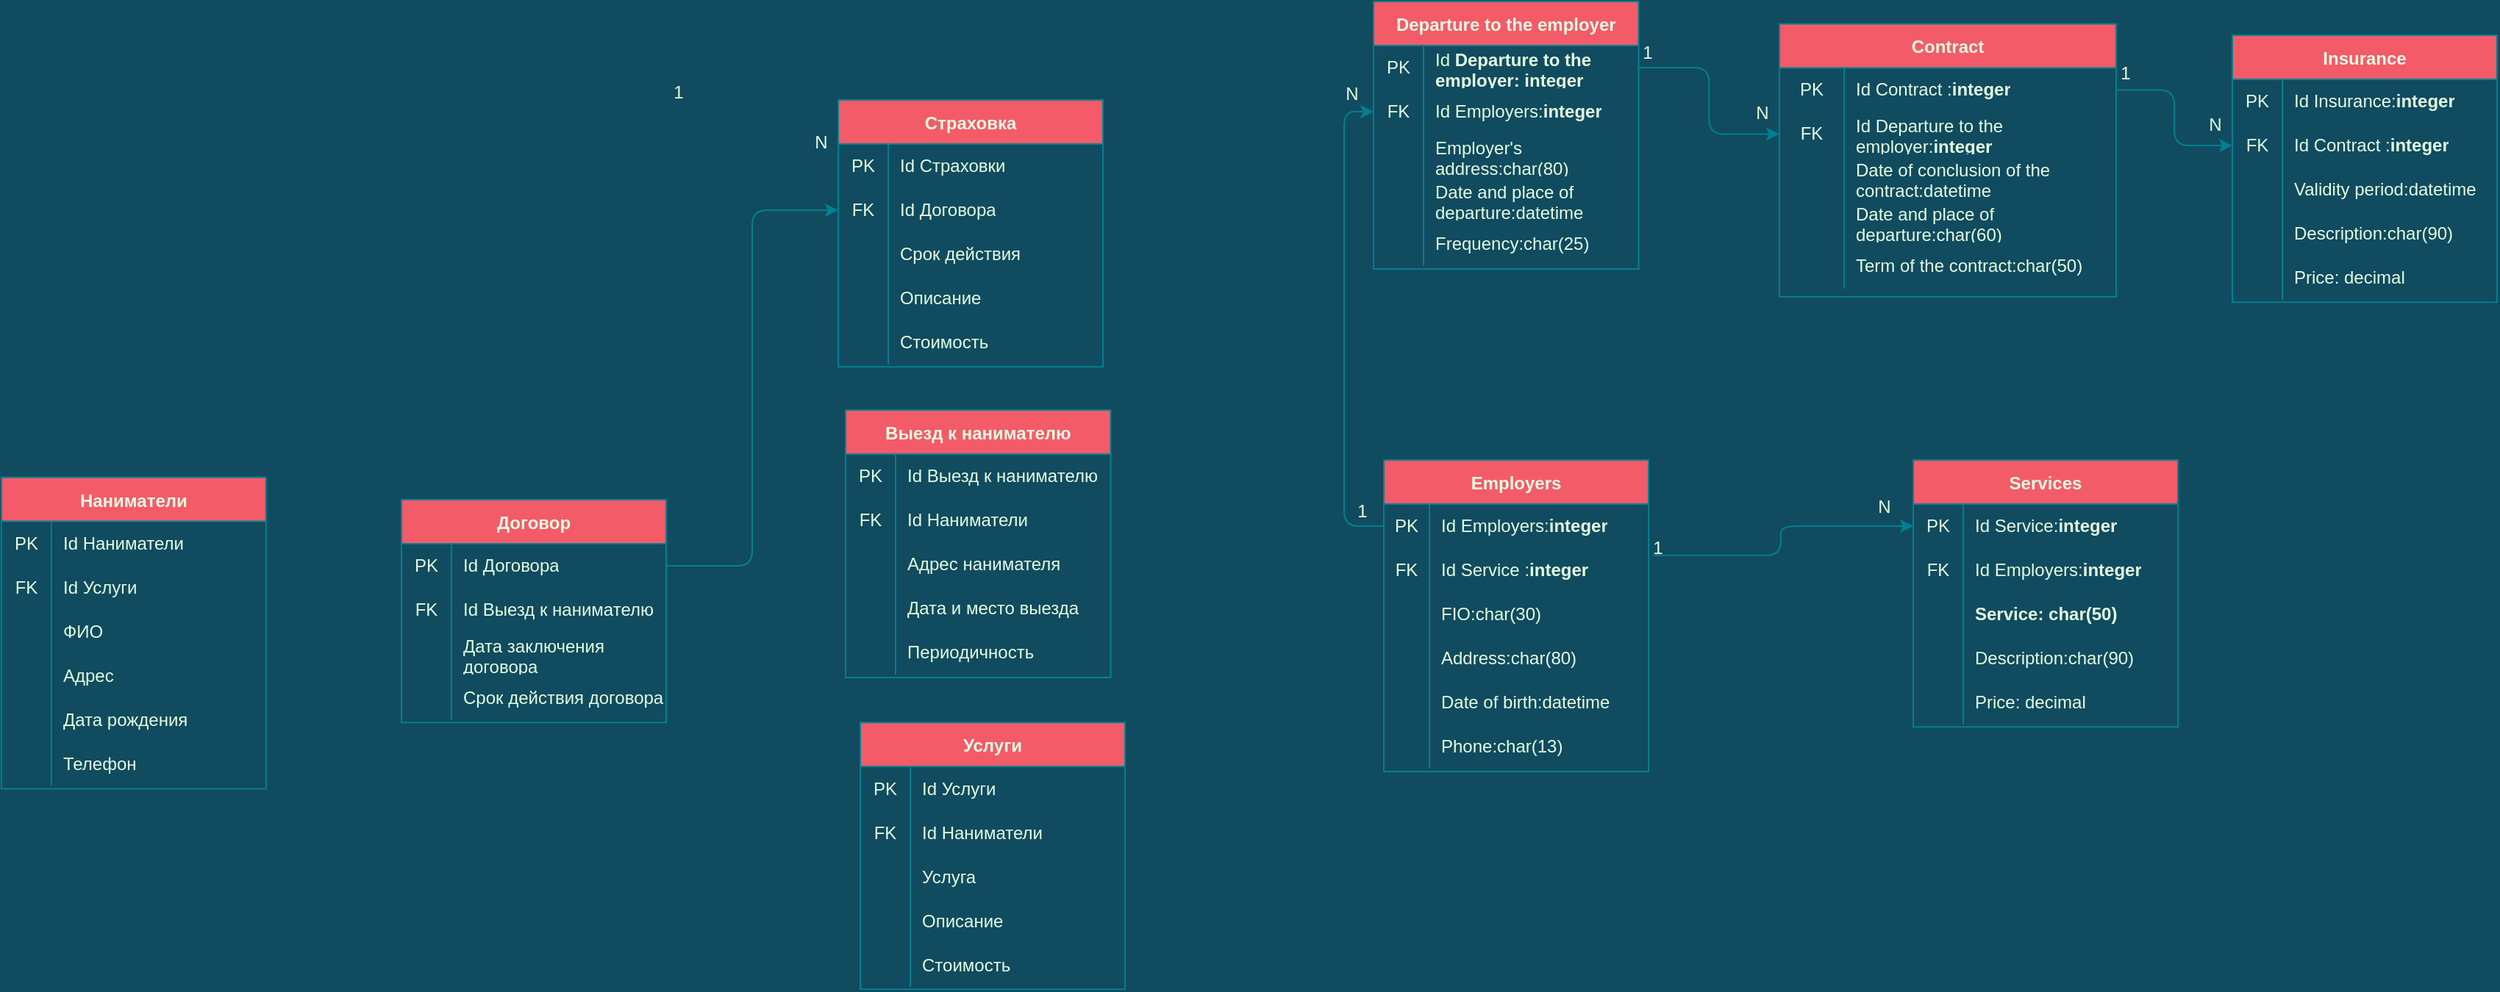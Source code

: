 <mxfile version="18.0.2" type="github">
  <diagram id="h75bpui7lbJmGII630w7" name="Page-1">
    <mxGraphModel dx="1573" dy="673" grid="0" gridSize="10" guides="1" tooltips="1" connect="1" arrows="1" fold="1" page="0" pageScale="1" pageWidth="827" pageHeight="1169" background="#114B5F" math="0" shadow="0">
      <root>
        <mxCell id="0" />
        <mxCell id="1" parent="0" />
        <mxCell id="nNtov8_p7r-KHMNlA0-y-49" value="Departure to the employer" style="shape=table;startSize=30;container=1;collapsible=0;childLayout=tableLayout;fixedRows=1;rowLines=0;fontStyle=1;rounded=0;sketch=0;fontColor=#E4FDE1;strokeColor=#028090;fillColor=#F45B69;" parent="1" vertex="1">
          <mxGeometry x="929" y="127" width="180.294" height="182" as="geometry" />
        </mxCell>
        <mxCell id="nNtov8_p7r-KHMNlA0-y-50" value="" style="shape=tableRow;horizontal=0;startSize=0;swimlaneHead=0;swimlaneBody=0;top=0;left=0;bottom=0;right=0;collapsible=0;dropTarget=0;fillColor=none;points=[[0,0.5],[1,0.5]];portConstraint=eastwest;rounded=0;sketch=0;fontColor=#E4FDE1;strokeColor=#028090;" parent="nNtov8_p7r-KHMNlA0-y-49" vertex="1">
          <mxGeometry y="30" width="180.294" height="30" as="geometry" />
        </mxCell>
        <mxCell id="nNtov8_p7r-KHMNlA0-y-51" value="PK" style="shape=partialRectangle;html=1;whiteSpace=wrap;connectable=0;fillColor=none;top=0;left=0;bottom=0;right=0;overflow=hidden;pointerEvents=1;rounded=0;sketch=0;fontColor=#E4FDE1;strokeColor=#028090;" parent="nNtov8_p7r-KHMNlA0-y-50" vertex="1">
          <mxGeometry width="34" height="30" as="geometry">
            <mxRectangle width="34" height="30" as="alternateBounds" />
          </mxGeometry>
        </mxCell>
        <mxCell id="nNtov8_p7r-KHMNlA0-y-52" value="&lt;span&gt;Id&amp;nbsp;&lt;/span&gt;&lt;span style=&quot;font-weight: 700 ; text-align: center&quot;&gt;Departure to the employer: integer&lt;/span&gt;" style="shape=partialRectangle;html=1;whiteSpace=wrap;connectable=0;fillColor=none;top=0;left=0;bottom=0;right=0;align=left;spacingLeft=6;overflow=hidden;rounded=0;sketch=0;fontColor=#E4FDE1;strokeColor=#028090;" parent="nNtov8_p7r-KHMNlA0-y-50" vertex="1">
          <mxGeometry x="34" width="146" height="30" as="geometry">
            <mxRectangle width="146" height="30" as="alternateBounds" />
          </mxGeometry>
        </mxCell>
        <mxCell id="nNtov8_p7r-KHMNlA0-y-53" value="" style="shape=tableRow;horizontal=0;startSize=0;swimlaneHead=0;swimlaneBody=0;top=0;left=0;bottom=0;right=0;collapsible=0;dropTarget=0;fillColor=none;points=[[0,0.5],[1,0.5]];portConstraint=eastwest;rounded=0;sketch=0;fontColor=#E4FDE1;strokeColor=#028090;" parent="nNtov8_p7r-KHMNlA0-y-49" vertex="1">
          <mxGeometry y="60" width="180.294" height="30" as="geometry" />
        </mxCell>
        <mxCell id="nNtov8_p7r-KHMNlA0-y-54" value="FK" style="shape=partialRectangle;html=1;whiteSpace=wrap;connectable=0;fillColor=none;top=0;left=0;bottom=0;right=0;overflow=hidden;rounded=0;sketch=0;fontColor=#E4FDE1;strokeColor=#028090;" parent="nNtov8_p7r-KHMNlA0-y-53" vertex="1">
          <mxGeometry width="34" height="30" as="geometry">
            <mxRectangle width="34" height="30" as="alternateBounds" />
          </mxGeometry>
        </mxCell>
        <mxCell id="nNtov8_p7r-KHMNlA0-y-55" value="Id Employers:&lt;span style=&quot;font-weight: 700 ; text-align: center&quot;&gt;integer&lt;/span&gt;" style="shape=partialRectangle;html=1;whiteSpace=wrap;connectable=0;fillColor=none;top=0;left=0;bottom=0;right=0;align=left;spacingLeft=6;overflow=hidden;rounded=0;sketch=0;fontColor=#E4FDE1;strokeColor=#028090;" parent="nNtov8_p7r-KHMNlA0-y-53" vertex="1">
          <mxGeometry x="34" width="146" height="30" as="geometry">
            <mxRectangle width="146" height="30" as="alternateBounds" />
          </mxGeometry>
        </mxCell>
        <mxCell id="nNtov8_p7r-KHMNlA0-y-56" value="" style="shape=tableRow;horizontal=0;startSize=0;swimlaneHead=0;swimlaneBody=0;top=0;left=0;bottom=0;right=0;collapsible=0;dropTarget=0;fillColor=none;points=[[0,0.5],[1,0.5]];portConstraint=eastwest;rounded=0;sketch=0;fontColor=#E4FDE1;strokeColor=#028090;" parent="nNtov8_p7r-KHMNlA0-y-49" vertex="1">
          <mxGeometry y="90" width="180.294" height="30" as="geometry" />
        </mxCell>
        <mxCell id="nNtov8_p7r-KHMNlA0-y-57" value="" style="shape=partialRectangle;html=1;whiteSpace=wrap;connectable=0;fillColor=none;top=0;left=0;bottom=0;right=0;overflow=hidden;rounded=0;sketch=0;fontColor=#E4FDE1;strokeColor=#028090;" parent="nNtov8_p7r-KHMNlA0-y-56" vertex="1">
          <mxGeometry width="34" height="30" as="geometry">
            <mxRectangle width="34" height="30" as="alternateBounds" />
          </mxGeometry>
        </mxCell>
        <mxCell id="nNtov8_p7r-KHMNlA0-y-58" value="Employer&#39;s address:char(80)" style="shape=partialRectangle;html=1;whiteSpace=wrap;connectable=0;fillColor=none;top=0;left=0;bottom=0;right=0;align=left;spacingLeft=6;overflow=hidden;rounded=0;sketch=0;fontColor=#E4FDE1;strokeColor=#028090;" parent="nNtov8_p7r-KHMNlA0-y-56" vertex="1">
          <mxGeometry x="34" width="146" height="30" as="geometry">
            <mxRectangle width="146" height="30" as="alternateBounds" />
          </mxGeometry>
        </mxCell>
        <mxCell id="nNtov8_p7r-KHMNlA0-y-68" style="shape=tableRow;horizontal=0;startSize=0;swimlaneHead=0;swimlaneBody=0;top=0;left=0;bottom=0;right=0;collapsible=0;dropTarget=0;fillColor=none;points=[[0,0.5],[1,0.5]];portConstraint=eastwest;rounded=0;sketch=0;fontColor=#E4FDE1;strokeColor=#028090;" parent="nNtov8_p7r-KHMNlA0-y-49" vertex="1">
          <mxGeometry y="120" width="180.294" height="30" as="geometry" />
        </mxCell>
        <mxCell id="nNtov8_p7r-KHMNlA0-y-69" style="shape=partialRectangle;html=1;whiteSpace=wrap;connectable=0;fillColor=none;top=0;left=0;bottom=0;right=0;overflow=hidden;rounded=0;sketch=0;fontColor=#E4FDE1;strokeColor=#028090;" parent="nNtov8_p7r-KHMNlA0-y-68" vertex="1">
          <mxGeometry width="34" height="30" as="geometry">
            <mxRectangle width="34" height="30" as="alternateBounds" />
          </mxGeometry>
        </mxCell>
        <mxCell id="nNtov8_p7r-KHMNlA0-y-70" value="Date and place of departure:datetime" style="shape=partialRectangle;html=1;whiteSpace=wrap;connectable=0;fillColor=none;top=0;left=0;bottom=0;right=0;align=left;spacingLeft=6;overflow=hidden;rounded=0;sketch=0;fontColor=#E4FDE1;strokeColor=#028090;" parent="nNtov8_p7r-KHMNlA0-y-68" vertex="1">
          <mxGeometry x="34" width="146" height="30" as="geometry">
            <mxRectangle width="146" height="30" as="alternateBounds" />
          </mxGeometry>
        </mxCell>
        <mxCell id="nNtov8_p7r-KHMNlA0-y-65" style="shape=tableRow;horizontal=0;startSize=0;swimlaneHead=0;swimlaneBody=0;top=0;left=0;bottom=0;right=0;collapsible=0;dropTarget=0;fillColor=none;points=[[0,0.5],[1,0.5]];portConstraint=eastwest;rounded=0;sketch=0;fontColor=#E4FDE1;strokeColor=#028090;" parent="nNtov8_p7r-KHMNlA0-y-49" vertex="1">
          <mxGeometry y="150" width="180.294" height="30" as="geometry" />
        </mxCell>
        <mxCell id="nNtov8_p7r-KHMNlA0-y-66" style="shape=partialRectangle;html=1;whiteSpace=wrap;connectable=0;fillColor=none;top=0;left=0;bottom=0;right=0;overflow=hidden;rounded=0;sketch=0;fontColor=#E4FDE1;strokeColor=#028090;" parent="nNtov8_p7r-KHMNlA0-y-65" vertex="1">
          <mxGeometry width="34" height="30" as="geometry">
            <mxRectangle width="34" height="30" as="alternateBounds" />
          </mxGeometry>
        </mxCell>
        <mxCell id="nNtov8_p7r-KHMNlA0-y-67" value="Frequency:char(25)" style="shape=partialRectangle;html=1;whiteSpace=wrap;connectable=0;fillColor=none;top=0;left=0;bottom=0;right=0;align=left;spacingLeft=6;overflow=hidden;rounded=0;sketch=0;fontColor=#E4FDE1;strokeColor=#028090;" parent="nNtov8_p7r-KHMNlA0-y-65" vertex="1">
          <mxGeometry x="34" width="146" height="30" as="geometry">
            <mxRectangle width="146" height="30" as="alternateBounds" />
          </mxGeometry>
        </mxCell>
        <mxCell id="nNtov8_p7r-KHMNlA0-y-71" value="Contract" style="shape=table;startSize=30;container=1;collapsible=0;childLayout=tableLayout;fixedRows=1;rowLines=0;fontStyle=1;rounded=0;sketch=0;fontColor=#E4FDE1;strokeColor=#028090;fillColor=#F45B69;" parent="1" vertex="1">
          <mxGeometry x="1205" y="142.21" width="229" height="185.79" as="geometry" />
        </mxCell>
        <mxCell id="nNtov8_p7r-KHMNlA0-y-72" value="" style="shape=tableRow;horizontal=0;startSize=0;swimlaneHead=0;swimlaneBody=0;top=0;left=0;bottom=0;right=0;collapsible=0;dropTarget=0;fillColor=none;points=[[0,0.5],[1,0.5]];portConstraint=eastwest;rounded=0;sketch=0;fontColor=#E4FDE1;strokeColor=#028090;" parent="nNtov8_p7r-KHMNlA0-y-71" vertex="1">
          <mxGeometry y="30" width="229" height="30" as="geometry" />
        </mxCell>
        <mxCell id="nNtov8_p7r-KHMNlA0-y-73" value="PK" style="shape=partialRectangle;html=1;whiteSpace=wrap;connectable=0;fillColor=none;top=0;left=0;bottom=0;right=0;overflow=hidden;pointerEvents=1;rounded=0;sketch=0;fontColor=#E4FDE1;strokeColor=#028090;" parent="nNtov8_p7r-KHMNlA0-y-72" vertex="1">
          <mxGeometry width="44" height="30" as="geometry">
            <mxRectangle width="44" height="30" as="alternateBounds" />
          </mxGeometry>
        </mxCell>
        <mxCell id="nNtov8_p7r-KHMNlA0-y-74" value="Id Contract :&lt;span style=&quot;font-weight: 700 ; text-align: center&quot;&gt;integer&lt;/span&gt;" style="shape=partialRectangle;html=1;whiteSpace=wrap;connectable=0;fillColor=none;top=0;left=0;bottom=0;right=0;align=left;spacingLeft=6;overflow=hidden;rounded=0;sketch=0;fontColor=#E4FDE1;strokeColor=#028090;" parent="nNtov8_p7r-KHMNlA0-y-72" vertex="1">
          <mxGeometry x="44" width="185" height="30" as="geometry">
            <mxRectangle width="185" height="30" as="alternateBounds" />
          </mxGeometry>
        </mxCell>
        <mxCell id="nNtov8_p7r-KHMNlA0-y-75" value="" style="shape=tableRow;horizontal=0;startSize=0;swimlaneHead=0;swimlaneBody=0;top=0;left=0;bottom=0;right=0;collapsible=0;dropTarget=0;fillColor=none;points=[[0,0.5],[1,0.5]];portConstraint=eastwest;rounded=0;sketch=0;fontColor=#E4FDE1;strokeColor=#028090;" parent="nNtov8_p7r-KHMNlA0-y-71" vertex="1">
          <mxGeometry y="60" width="229" height="30" as="geometry" />
        </mxCell>
        <mxCell id="nNtov8_p7r-KHMNlA0-y-76" value="FK" style="shape=partialRectangle;html=1;whiteSpace=wrap;connectable=0;fillColor=none;top=0;left=0;bottom=0;right=0;overflow=hidden;rounded=0;sketch=0;fontColor=#E4FDE1;strokeColor=#028090;" parent="nNtov8_p7r-KHMNlA0-y-75" vertex="1">
          <mxGeometry width="44" height="30" as="geometry">
            <mxRectangle width="44" height="30" as="alternateBounds" />
          </mxGeometry>
        </mxCell>
        <mxCell id="nNtov8_p7r-KHMNlA0-y-77" value="Id Departure to the employer:&lt;span style=&quot;font-weight: 700 ; text-align: center&quot;&gt;integer&lt;/span&gt;" style="shape=partialRectangle;html=1;whiteSpace=wrap;connectable=0;fillColor=none;top=0;left=0;bottom=0;right=0;align=left;spacingLeft=6;overflow=hidden;rounded=0;sketch=0;fontColor=#E4FDE1;strokeColor=#028090;" parent="nNtov8_p7r-KHMNlA0-y-75" vertex="1">
          <mxGeometry x="44" width="185" height="30" as="geometry">
            <mxRectangle width="185" height="30" as="alternateBounds" />
          </mxGeometry>
        </mxCell>
        <mxCell id="nNtov8_p7r-KHMNlA0-y-78" value="" style="shape=tableRow;horizontal=0;startSize=0;swimlaneHead=0;swimlaneBody=0;top=0;left=0;bottom=0;right=0;collapsible=0;dropTarget=0;fillColor=none;points=[[0,0.5],[1,0.5]];portConstraint=eastwest;rounded=0;sketch=0;fontColor=#E4FDE1;strokeColor=#028090;" parent="nNtov8_p7r-KHMNlA0-y-71" vertex="1">
          <mxGeometry y="90" width="229" height="30" as="geometry" />
        </mxCell>
        <mxCell id="nNtov8_p7r-KHMNlA0-y-79" value="" style="shape=partialRectangle;html=1;whiteSpace=wrap;connectable=0;fillColor=none;top=0;left=0;bottom=0;right=0;overflow=hidden;rounded=0;sketch=0;fontColor=#E4FDE1;strokeColor=#028090;" parent="nNtov8_p7r-KHMNlA0-y-78" vertex="1">
          <mxGeometry width="44" height="30" as="geometry">
            <mxRectangle width="44" height="30" as="alternateBounds" />
          </mxGeometry>
        </mxCell>
        <mxCell id="nNtov8_p7r-KHMNlA0-y-80" value="Date of conclusion of the contract:datetime" style="shape=partialRectangle;html=1;whiteSpace=wrap;connectable=0;fillColor=none;top=0;left=0;bottom=0;right=0;align=left;spacingLeft=6;overflow=hidden;rounded=0;sketch=0;fontColor=#E4FDE1;strokeColor=#028090;" parent="nNtov8_p7r-KHMNlA0-y-78" vertex="1">
          <mxGeometry x="44" width="185" height="30" as="geometry">
            <mxRectangle width="185" height="30" as="alternateBounds" />
          </mxGeometry>
        </mxCell>
        <mxCell id="nNtov8_p7r-KHMNlA0-y-81" style="shape=tableRow;horizontal=0;startSize=0;swimlaneHead=0;swimlaneBody=0;top=0;left=0;bottom=0;right=0;collapsible=0;dropTarget=0;fillColor=none;points=[[0,0.5],[1,0.5]];portConstraint=eastwest;rounded=0;sketch=0;fontColor=#E4FDE1;strokeColor=#028090;" parent="nNtov8_p7r-KHMNlA0-y-71" vertex="1">
          <mxGeometry y="120" width="229" height="30" as="geometry" />
        </mxCell>
        <mxCell id="nNtov8_p7r-KHMNlA0-y-82" style="shape=partialRectangle;html=1;whiteSpace=wrap;connectable=0;fillColor=none;top=0;left=0;bottom=0;right=0;overflow=hidden;rounded=0;sketch=0;fontColor=#E4FDE1;strokeColor=#028090;" parent="nNtov8_p7r-KHMNlA0-y-81" vertex="1">
          <mxGeometry width="44" height="30" as="geometry">
            <mxRectangle width="44" height="30" as="alternateBounds" />
          </mxGeometry>
        </mxCell>
        <mxCell id="nNtov8_p7r-KHMNlA0-y-83" value="Date and place of departure:char(60)" style="shape=partialRectangle;html=1;whiteSpace=wrap;connectable=0;fillColor=none;top=0;left=0;bottom=0;right=0;align=left;spacingLeft=6;overflow=hidden;rounded=0;sketch=0;fontColor=#E4FDE1;strokeColor=#028090;" parent="nNtov8_p7r-KHMNlA0-y-81" vertex="1">
          <mxGeometry x="44" width="185" height="30" as="geometry">
            <mxRectangle width="185" height="30" as="alternateBounds" />
          </mxGeometry>
        </mxCell>
        <mxCell id="nNtov8_p7r-KHMNlA0-y-84" style="shape=tableRow;horizontal=0;startSize=0;swimlaneHead=0;swimlaneBody=0;top=0;left=0;bottom=0;right=0;collapsible=0;dropTarget=0;fillColor=none;points=[[0,0.5],[1,0.5]];portConstraint=eastwest;rounded=0;sketch=0;fontColor=#E4FDE1;strokeColor=#028090;" parent="nNtov8_p7r-KHMNlA0-y-71" vertex="1">
          <mxGeometry y="150" width="229" height="30" as="geometry" />
        </mxCell>
        <mxCell id="nNtov8_p7r-KHMNlA0-y-85" style="shape=partialRectangle;html=1;whiteSpace=wrap;connectable=0;fillColor=none;top=0;left=0;bottom=0;right=0;overflow=hidden;rounded=0;sketch=0;fontColor=#E4FDE1;strokeColor=#028090;" parent="nNtov8_p7r-KHMNlA0-y-84" vertex="1">
          <mxGeometry width="44" height="30" as="geometry">
            <mxRectangle width="44" height="30" as="alternateBounds" />
          </mxGeometry>
        </mxCell>
        <mxCell id="nNtov8_p7r-KHMNlA0-y-86" value="Term of the contract:char(50)" style="shape=partialRectangle;html=1;whiteSpace=wrap;connectable=0;fillColor=none;top=0;left=0;bottom=0;right=0;align=left;spacingLeft=6;overflow=hidden;rounded=0;sketch=0;fontColor=#E4FDE1;strokeColor=#028090;" parent="nNtov8_p7r-KHMNlA0-y-84" vertex="1">
          <mxGeometry x="44" width="185" height="30" as="geometry">
            <mxRectangle width="185" height="30" as="alternateBounds" />
          </mxGeometry>
        </mxCell>
        <mxCell id="nNtov8_p7r-KHMNlA0-y-93" value="Insurance" style="shape=table;startSize=30;container=1;collapsible=0;childLayout=tableLayout;fixedRows=1;rowLines=0;fontStyle=1;rounded=0;sketch=0;fontColor=#E4FDE1;strokeColor=#028090;fillColor=#F45B69;" parent="1" vertex="1">
          <mxGeometry x="1513" y="150" width="180" height="181.588" as="geometry" />
        </mxCell>
        <mxCell id="nNtov8_p7r-KHMNlA0-y-94" value="" style="shape=tableRow;horizontal=0;startSize=0;swimlaneHead=0;swimlaneBody=0;top=0;left=0;bottom=0;right=0;collapsible=0;dropTarget=0;fillColor=none;points=[[0,0.5],[1,0.5]];portConstraint=eastwest;rounded=0;sketch=0;fontColor=#E4FDE1;strokeColor=#028090;" parent="nNtov8_p7r-KHMNlA0-y-93" vertex="1">
          <mxGeometry y="30" width="180" height="30" as="geometry" />
        </mxCell>
        <mxCell id="nNtov8_p7r-KHMNlA0-y-95" value="PK" style="shape=partialRectangle;html=1;whiteSpace=wrap;connectable=0;fillColor=none;top=0;left=0;bottom=0;right=0;overflow=hidden;pointerEvents=1;rounded=0;sketch=0;fontColor=#E4FDE1;strokeColor=#028090;" parent="nNtov8_p7r-KHMNlA0-y-94" vertex="1">
          <mxGeometry width="34" height="30" as="geometry">
            <mxRectangle width="34" height="30" as="alternateBounds" />
          </mxGeometry>
        </mxCell>
        <mxCell id="nNtov8_p7r-KHMNlA0-y-96" value="Id Insurance:&lt;span style=&quot;font-weight: 700 ; text-align: center&quot;&gt;integer&lt;/span&gt;" style="shape=partialRectangle;html=1;whiteSpace=wrap;connectable=0;fillColor=none;top=0;left=0;bottom=0;right=0;align=left;spacingLeft=6;overflow=hidden;rounded=0;sketch=0;fontColor=#E4FDE1;strokeColor=#028090;" parent="nNtov8_p7r-KHMNlA0-y-94" vertex="1">
          <mxGeometry x="34" width="146" height="30" as="geometry">
            <mxRectangle width="146" height="30" as="alternateBounds" />
          </mxGeometry>
        </mxCell>
        <mxCell id="nNtov8_p7r-KHMNlA0-y-97" value="" style="shape=tableRow;horizontal=0;startSize=0;swimlaneHead=0;swimlaneBody=0;top=0;left=0;bottom=0;right=0;collapsible=0;dropTarget=0;fillColor=none;points=[[0,0.5],[1,0.5]];portConstraint=eastwest;rounded=0;sketch=0;fontColor=#E4FDE1;strokeColor=#028090;" parent="nNtov8_p7r-KHMNlA0-y-93" vertex="1">
          <mxGeometry y="60" width="180" height="30" as="geometry" />
        </mxCell>
        <mxCell id="nNtov8_p7r-KHMNlA0-y-98" value="FK" style="shape=partialRectangle;html=1;whiteSpace=wrap;connectable=0;fillColor=none;top=0;left=0;bottom=0;right=0;overflow=hidden;rounded=0;sketch=0;fontColor=#E4FDE1;strokeColor=#028090;" parent="nNtov8_p7r-KHMNlA0-y-97" vertex="1">
          <mxGeometry width="34" height="30" as="geometry">
            <mxRectangle width="34" height="30" as="alternateBounds" />
          </mxGeometry>
        </mxCell>
        <mxCell id="nNtov8_p7r-KHMNlA0-y-99" value="Id Contract :&lt;span style=&quot;font-weight: 700 ; text-align: center&quot;&gt;integer&lt;/span&gt;" style="shape=partialRectangle;html=1;whiteSpace=wrap;connectable=0;fillColor=none;top=0;left=0;bottom=0;right=0;align=left;spacingLeft=6;overflow=hidden;rounded=0;sketch=0;fontColor=#E4FDE1;strokeColor=#028090;" parent="nNtov8_p7r-KHMNlA0-y-97" vertex="1">
          <mxGeometry x="34" width="146" height="30" as="geometry">
            <mxRectangle width="146" height="30" as="alternateBounds" />
          </mxGeometry>
        </mxCell>
        <mxCell id="nNtov8_p7r-KHMNlA0-y-100" value="" style="shape=tableRow;horizontal=0;startSize=0;swimlaneHead=0;swimlaneBody=0;top=0;left=0;bottom=0;right=0;collapsible=0;dropTarget=0;fillColor=none;points=[[0,0.5],[1,0.5]];portConstraint=eastwest;rounded=0;sketch=0;fontColor=#E4FDE1;strokeColor=#028090;" parent="nNtov8_p7r-KHMNlA0-y-93" vertex="1">
          <mxGeometry y="90" width="180" height="30" as="geometry" />
        </mxCell>
        <mxCell id="nNtov8_p7r-KHMNlA0-y-101" value="" style="shape=partialRectangle;html=1;whiteSpace=wrap;connectable=0;fillColor=none;top=0;left=0;bottom=0;right=0;overflow=hidden;rounded=0;sketch=0;fontColor=#E4FDE1;strokeColor=#028090;" parent="nNtov8_p7r-KHMNlA0-y-100" vertex="1">
          <mxGeometry width="34" height="30" as="geometry">
            <mxRectangle width="34" height="30" as="alternateBounds" />
          </mxGeometry>
        </mxCell>
        <mxCell id="nNtov8_p7r-KHMNlA0-y-102" value="Validity period:datetime" style="shape=partialRectangle;html=1;whiteSpace=wrap;connectable=0;fillColor=none;top=0;left=0;bottom=0;right=0;align=left;spacingLeft=6;overflow=hidden;rounded=0;sketch=0;fontColor=#E4FDE1;strokeColor=#028090;" parent="nNtov8_p7r-KHMNlA0-y-100" vertex="1">
          <mxGeometry x="34" width="146" height="30" as="geometry">
            <mxRectangle width="146" height="30" as="alternateBounds" />
          </mxGeometry>
        </mxCell>
        <mxCell id="nNtov8_p7r-KHMNlA0-y-103" style="shape=tableRow;horizontal=0;startSize=0;swimlaneHead=0;swimlaneBody=0;top=0;left=0;bottom=0;right=0;collapsible=0;dropTarget=0;fillColor=none;points=[[0,0.5],[1,0.5]];portConstraint=eastwest;rounded=0;sketch=0;fontColor=#E4FDE1;strokeColor=#028090;" parent="nNtov8_p7r-KHMNlA0-y-93" vertex="1">
          <mxGeometry y="120" width="180" height="30" as="geometry" />
        </mxCell>
        <mxCell id="nNtov8_p7r-KHMNlA0-y-104" style="shape=partialRectangle;html=1;whiteSpace=wrap;connectable=0;fillColor=none;top=0;left=0;bottom=0;right=0;overflow=hidden;rounded=0;sketch=0;fontColor=#E4FDE1;strokeColor=#028090;" parent="nNtov8_p7r-KHMNlA0-y-103" vertex="1">
          <mxGeometry width="34" height="30" as="geometry">
            <mxRectangle width="34" height="30" as="alternateBounds" />
          </mxGeometry>
        </mxCell>
        <mxCell id="nNtov8_p7r-KHMNlA0-y-105" value="Description:char(90)" style="shape=partialRectangle;html=1;whiteSpace=wrap;connectable=0;fillColor=none;top=0;left=0;bottom=0;right=0;align=left;spacingLeft=6;overflow=hidden;rounded=0;sketch=0;fontColor=#E4FDE1;strokeColor=#028090;" parent="nNtov8_p7r-KHMNlA0-y-103" vertex="1">
          <mxGeometry x="34" width="146" height="30" as="geometry">
            <mxRectangle width="146" height="30" as="alternateBounds" />
          </mxGeometry>
        </mxCell>
        <mxCell id="nNtov8_p7r-KHMNlA0-y-106" style="shape=tableRow;horizontal=0;startSize=0;swimlaneHead=0;swimlaneBody=0;top=0;left=0;bottom=0;right=0;collapsible=0;dropTarget=0;fillColor=none;points=[[0,0.5],[1,0.5]];portConstraint=eastwest;rounded=0;sketch=0;fontColor=#E4FDE1;strokeColor=#028090;" parent="nNtov8_p7r-KHMNlA0-y-93" vertex="1">
          <mxGeometry y="150" width="180" height="30" as="geometry" />
        </mxCell>
        <mxCell id="nNtov8_p7r-KHMNlA0-y-107" style="shape=partialRectangle;html=1;whiteSpace=wrap;connectable=0;fillColor=none;top=0;left=0;bottom=0;right=0;overflow=hidden;rounded=0;sketch=0;fontColor=#E4FDE1;strokeColor=#028090;" parent="nNtov8_p7r-KHMNlA0-y-106" vertex="1">
          <mxGeometry width="34" height="30" as="geometry">
            <mxRectangle width="34" height="30" as="alternateBounds" />
          </mxGeometry>
        </mxCell>
        <mxCell id="nNtov8_p7r-KHMNlA0-y-108" value="Price: decimal" style="shape=partialRectangle;html=1;whiteSpace=wrap;connectable=0;fillColor=none;top=0;left=0;bottom=0;right=0;align=left;spacingLeft=6;overflow=hidden;rounded=0;sketch=0;fontColor=#E4FDE1;strokeColor=#028090;" parent="nNtov8_p7r-KHMNlA0-y-106" vertex="1">
          <mxGeometry x="34" width="146" height="30" as="geometry">
            <mxRectangle width="146" height="30" as="alternateBounds" />
          </mxGeometry>
        </mxCell>
        <mxCell id="nNtov8_p7r-KHMNlA0-y-115" value="Employers" style="shape=table;startSize=30;container=1;collapsible=0;childLayout=tableLayout;fixedRows=1;rowLines=0;fontStyle=1;rounded=0;sketch=0;fontColor=#E4FDE1;strokeColor=#028090;fillColor=#F45B69;" parent="1" vertex="1">
          <mxGeometry x="936" y="439" width="180" height="212" as="geometry" />
        </mxCell>
        <mxCell id="nNtov8_p7r-KHMNlA0-y-116" value="" style="shape=tableRow;horizontal=0;startSize=0;swimlaneHead=0;swimlaneBody=0;top=0;left=0;bottom=0;right=0;collapsible=0;dropTarget=0;fillColor=none;points=[[0,0.5],[1,0.5]];portConstraint=eastwest;rounded=0;sketch=0;fontColor=#E4FDE1;strokeColor=#028090;" parent="nNtov8_p7r-KHMNlA0-y-115" vertex="1">
          <mxGeometry y="30" width="180" height="30" as="geometry" />
        </mxCell>
        <mxCell id="nNtov8_p7r-KHMNlA0-y-117" value="PK" style="shape=partialRectangle;html=1;whiteSpace=wrap;connectable=0;fillColor=none;top=0;left=0;bottom=0;right=0;overflow=hidden;pointerEvents=1;rounded=0;sketch=0;fontColor=#E4FDE1;strokeColor=#028090;" parent="nNtov8_p7r-KHMNlA0-y-116" vertex="1">
          <mxGeometry width="31" height="30" as="geometry">
            <mxRectangle width="31" height="30" as="alternateBounds" />
          </mxGeometry>
        </mxCell>
        <mxCell id="nNtov8_p7r-KHMNlA0-y-118" value="Id Employers:&lt;span style=&quot;font-weight: 700 ; text-align: center&quot;&gt;integer&lt;/span&gt;" style="shape=partialRectangle;html=1;whiteSpace=wrap;connectable=0;fillColor=none;top=0;left=0;bottom=0;right=0;align=left;spacingLeft=6;overflow=hidden;rounded=0;sketch=0;fontColor=#E4FDE1;strokeColor=#028090;" parent="nNtov8_p7r-KHMNlA0-y-116" vertex="1">
          <mxGeometry x="31" width="149" height="30" as="geometry">
            <mxRectangle width="149" height="30" as="alternateBounds" />
          </mxGeometry>
        </mxCell>
        <mxCell id="nNtov8_p7r-KHMNlA0-y-119" value="" style="shape=tableRow;horizontal=0;startSize=0;swimlaneHead=0;swimlaneBody=0;top=0;left=0;bottom=0;right=0;collapsible=0;dropTarget=0;fillColor=none;points=[[0,0.5],[1,0.5]];portConstraint=eastwest;rounded=0;sketch=0;fontColor=#E4FDE1;strokeColor=#028090;" parent="nNtov8_p7r-KHMNlA0-y-115" vertex="1">
          <mxGeometry y="60" width="180" height="30" as="geometry" />
        </mxCell>
        <mxCell id="nNtov8_p7r-KHMNlA0-y-120" value="FK" style="shape=partialRectangle;html=1;whiteSpace=wrap;connectable=0;fillColor=none;top=0;left=0;bottom=0;right=0;overflow=hidden;rounded=0;sketch=0;fontColor=#E4FDE1;strokeColor=#028090;" parent="nNtov8_p7r-KHMNlA0-y-119" vertex="1">
          <mxGeometry width="31" height="30" as="geometry">
            <mxRectangle width="31" height="30" as="alternateBounds" />
          </mxGeometry>
        </mxCell>
        <mxCell id="nNtov8_p7r-KHMNlA0-y-121" value="Id Service :&lt;span style=&quot;font-weight: 700 ; text-align: center&quot;&gt;integer&lt;/span&gt;" style="shape=partialRectangle;html=1;whiteSpace=wrap;connectable=0;fillColor=none;top=0;left=0;bottom=0;right=0;align=left;spacingLeft=6;overflow=hidden;rounded=0;sketch=0;fontColor=#E4FDE1;strokeColor=#028090;" parent="nNtov8_p7r-KHMNlA0-y-119" vertex="1">
          <mxGeometry x="31" width="149" height="30" as="geometry">
            <mxRectangle width="149" height="30" as="alternateBounds" />
          </mxGeometry>
        </mxCell>
        <mxCell id="nNtov8_p7r-KHMNlA0-y-122" value="" style="shape=tableRow;horizontal=0;startSize=0;swimlaneHead=0;swimlaneBody=0;top=0;left=0;bottom=0;right=0;collapsible=0;dropTarget=0;fillColor=none;points=[[0,0.5],[1,0.5]];portConstraint=eastwest;rounded=0;sketch=0;fontColor=#E4FDE1;strokeColor=#028090;" parent="nNtov8_p7r-KHMNlA0-y-115" vertex="1">
          <mxGeometry y="90" width="180" height="30" as="geometry" />
        </mxCell>
        <mxCell id="nNtov8_p7r-KHMNlA0-y-123" value="" style="shape=partialRectangle;html=1;whiteSpace=wrap;connectable=0;fillColor=none;top=0;left=0;bottom=0;right=0;overflow=hidden;rounded=0;sketch=0;fontColor=#E4FDE1;strokeColor=#028090;" parent="nNtov8_p7r-KHMNlA0-y-122" vertex="1">
          <mxGeometry width="31" height="30" as="geometry">
            <mxRectangle width="31" height="30" as="alternateBounds" />
          </mxGeometry>
        </mxCell>
        <mxCell id="nNtov8_p7r-KHMNlA0-y-124" value="&lt;span&gt;FIO:char(30)&lt;/span&gt;" style="shape=partialRectangle;html=1;whiteSpace=wrap;connectable=0;fillColor=none;top=0;left=0;bottom=0;right=0;align=left;spacingLeft=6;overflow=hidden;rounded=0;sketch=0;fontColor=#E4FDE1;strokeColor=#028090;" parent="nNtov8_p7r-KHMNlA0-y-122" vertex="1">
          <mxGeometry x="31" width="149" height="30" as="geometry">
            <mxRectangle width="149" height="30" as="alternateBounds" />
          </mxGeometry>
        </mxCell>
        <mxCell id="nNtov8_p7r-KHMNlA0-y-125" style="shape=tableRow;horizontal=0;startSize=0;swimlaneHead=0;swimlaneBody=0;top=0;left=0;bottom=0;right=0;collapsible=0;dropTarget=0;fillColor=none;points=[[0,0.5],[1,0.5]];portConstraint=eastwest;rounded=0;sketch=0;fontColor=#E4FDE1;strokeColor=#028090;" parent="nNtov8_p7r-KHMNlA0-y-115" vertex="1">
          <mxGeometry y="120" width="180" height="30" as="geometry" />
        </mxCell>
        <mxCell id="nNtov8_p7r-KHMNlA0-y-126" style="shape=partialRectangle;html=1;whiteSpace=wrap;connectable=0;fillColor=none;top=0;left=0;bottom=0;right=0;overflow=hidden;rounded=0;sketch=0;fontColor=#E4FDE1;strokeColor=#028090;" parent="nNtov8_p7r-KHMNlA0-y-125" vertex="1">
          <mxGeometry width="31" height="30" as="geometry">
            <mxRectangle width="31" height="30" as="alternateBounds" />
          </mxGeometry>
        </mxCell>
        <mxCell id="nNtov8_p7r-KHMNlA0-y-127" value="Address:char(80)" style="shape=partialRectangle;html=1;whiteSpace=wrap;connectable=0;fillColor=none;top=0;left=0;bottom=0;right=0;align=left;spacingLeft=6;overflow=hidden;rounded=0;sketch=0;fontColor=#E4FDE1;strokeColor=#028090;" parent="nNtov8_p7r-KHMNlA0-y-125" vertex="1">
          <mxGeometry x="31" width="149" height="30" as="geometry">
            <mxRectangle width="149" height="30" as="alternateBounds" />
          </mxGeometry>
        </mxCell>
        <mxCell id="nNtov8_p7r-KHMNlA0-y-128" style="shape=tableRow;horizontal=0;startSize=0;swimlaneHead=0;swimlaneBody=0;top=0;left=0;bottom=0;right=0;collapsible=0;dropTarget=0;fillColor=none;points=[[0,0.5],[1,0.5]];portConstraint=eastwest;rounded=0;sketch=0;fontColor=#E4FDE1;strokeColor=#028090;" parent="nNtov8_p7r-KHMNlA0-y-115" vertex="1">
          <mxGeometry y="150" width="180" height="30" as="geometry" />
        </mxCell>
        <mxCell id="nNtov8_p7r-KHMNlA0-y-129" style="shape=partialRectangle;html=1;whiteSpace=wrap;connectable=0;fillColor=none;top=0;left=0;bottom=0;right=0;overflow=hidden;rounded=0;sketch=0;fontColor=#E4FDE1;strokeColor=#028090;" parent="nNtov8_p7r-KHMNlA0-y-128" vertex="1">
          <mxGeometry width="31" height="30" as="geometry">
            <mxRectangle width="31" height="30" as="alternateBounds" />
          </mxGeometry>
        </mxCell>
        <mxCell id="nNtov8_p7r-KHMNlA0-y-130" value="Date of birth:datetime" style="shape=partialRectangle;html=1;whiteSpace=wrap;connectable=0;fillColor=none;top=0;left=0;bottom=0;right=0;align=left;spacingLeft=6;overflow=hidden;rounded=0;sketch=0;fontColor=#E4FDE1;strokeColor=#028090;" parent="nNtov8_p7r-KHMNlA0-y-128" vertex="1">
          <mxGeometry x="31" width="149" height="30" as="geometry">
            <mxRectangle width="149" height="30" as="alternateBounds" />
          </mxGeometry>
        </mxCell>
        <mxCell id="nNtov8_p7r-KHMNlA0-y-137" style="shape=tableRow;horizontal=0;startSize=0;swimlaneHead=0;swimlaneBody=0;top=0;left=0;bottom=0;right=0;collapsible=0;dropTarget=0;fillColor=none;points=[[0,0.5],[1,0.5]];portConstraint=eastwest;rounded=0;sketch=0;fontColor=#E4FDE1;strokeColor=#028090;" parent="nNtov8_p7r-KHMNlA0-y-115" vertex="1">
          <mxGeometry y="180" width="180" height="30" as="geometry" />
        </mxCell>
        <mxCell id="nNtov8_p7r-KHMNlA0-y-138" style="shape=partialRectangle;html=1;whiteSpace=wrap;connectable=0;fillColor=none;top=0;left=0;bottom=0;right=0;overflow=hidden;rounded=0;sketch=0;fontColor=#E4FDE1;strokeColor=#028090;" parent="nNtov8_p7r-KHMNlA0-y-137" vertex="1">
          <mxGeometry width="31" height="30" as="geometry">
            <mxRectangle width="31" height="30" as="alternateBounds" />
          </mxGeometry>
        </mxCell>
        <mxCell id="nNtov8_p7r-KHMNlA0-y-139" value="Phone:char(13)" style="shape=partialRectangle;html=1;whiteSpace=wrap;connectable=0;fillColor=none;top=0;left=0;bottom=0;right=0;align=left;spacingLeft=6;overflow=hidden;rounded=0;sketch=0;fontColor=#E4FDE1;strokeColor=#028090;" parent="nNtov8_p7r-KHMNlA0-y-137" vertex="1">
          <mxGeometry x="31" width="149" height="30" as="geometry">
            <mxRectangle width="149" height="30" as="alternateBounds" />
          </mxGeometry>
        </mxCell>
        <mxCell id="nNtov8_p7r-KHMNlA0-y-140" value="Services" style="shape=table;startSize=30;container=1;collapsible=0;childLayout=tableLayout;fixedRows=1;rowLines=0;fontStyle=1;rounded=0;sketch=0;fontColor=#E4FDE1;strokeColor=#028090;fillColor=#F45B69;" parent="1" vertex="1">
          <mxGeometry x="1296" y="439" width="180" height="181.588" as="geometry" />
        </mxCell>
        <mxCell id="nNtov8_p7r-KHMNlA0-y-141" value="" style="shape=tableRow;horizontal=0;startSize=0;swimlaneHead=0;swimlaneBody=0;top=0;left=0;bottom=0;right=0;collapsible=0;dropTarget=0;fillColor=none;points=[[0,0.5],[1,0.5]];portConstraint=eastwest;rounded=0;sketch=0;fontColor=#E4FDE1;strokeColor=#028090;" parent="nNtov8_p7r-KHMNlA0-y-140" vertex="1">
          <mxGeometry y="30" width="180" height="30" as="geometry" />
        </mxCell>
        <mxCell id="nNtov8_p7r-KHMNlA0-y-142" value="PK" style="shape=partialRectangle;html=1;whiteSpace=wrap;connectable=0;fillColor=none;top=0;left=0;bottom=0;right=0;overflow=hidden;pointerEvents=1;rounded=0;sketch=0;fontColor=#E4FDE1;strokeColor=#028090;" parent="nNtov8_p7r-KHMNlA0-y-141" vertex="1">
          <mxGeometry width="34" height="30" as="geometry">
            <mxRectangle width="34" height="30" as="alternateBounds" />
          </mxGeometry>
        </mxCell>
        <mxCell id="nNtov8_p7r-KHMNlA0-y-143" value="Id Service:&lt;span style=&quot;font-weight: 700 ; text-align: center&quot;&gt;integer&lt;/span&gt;" style="shape=partialRectangle;html=1;whiteSpace=wrap;connectable=0;fillColor=none;top=0;left=0;bottom=0;right=0;align=left;spacingLeft=6;overflow=hidden;rounded=0;sketch=0;fontColor=#E4FDE1;strokeColor=#028090;" parent="nNtov8_p7r-KHMNlA0-y-141" vertex="1">
          <mxGeometry x="34" width="146" height="30" as="geometry">
            <mxRectangle width="146" height="30" as="alternateBounds" />
          </mxGeometry>
        </mxCell>
        <mxCell id="nNtov8_p7r-KHMNlA0-y-144" value="" style="shape=tableRow;horizontal=0;startSize=0;swimlaneHead=0;swimlaneBody=0;top=0;left=0;bottom=0;right=0;collapsible=0;dropTarget=0;fillColor=none;points=[[0,0.5],[1,0.5]];portConstraint=eastwest;rounded=0;sketch=0;fontColor=#E4FDE1;strokeColor=#028090;" parent="nNtov8_p7r-KHMNlA0-y-140" vertex="1">
          <mxGeometry y="60" width="180" height="30" as="geometry" />
        </mxCell>
        <mxCell id="nNtov8_p7r-KHMNlA0-y-145" value="FK" style="shape=partialRectangle;html=1;whiteSpace=wrap;connectable=0;fillColor=none;top=0;left=0;bottom=0;right=0;overflow=hidden;rounded=0;sketch=0;fontColor=#E4FDE1;strokeColor=#028090;" parent="nNtov8_p7r-KHMNlA0-y-144" vertex="1">
          <mxGeometry width="34" height="30" as="geometry">
            <mxRectangle width="34" height="30" as="alternateBounds" />
          </mxGeometry>
        </mxCell>
        <mxCell id="nNtov8_p7r-KHMNlA0-y-146" value="Id Employers:&lt;span style=&quot;font-weight: 700 ; text-align: center&quot;&gt;integer&lt;/span&gt;" style="shape=partialRectangle;html=1;whiteSpace=wrap;connectable=0;fillColor=none;top=0;left=0;bottom=0;right=0;align=left;spacingLeft=6;overflow=hidden;rounded=0;sketch=0;fontColor=#E4FDE1;strokeColor=#028090;" parent="nNtov8_p7r-KHMNlA0-y-144" vertex="1">
          <mxGeometry x="34" width="146" height="30" as="geometry">
            <mxRectangle width="146" height="30" as="alternateBounds" />
          </mxGeometry>
        </mxCell>
        <mxCell id="nNtov8_p7r-KHMNlA0-y-147" value="" style="shape=tableRow;horizontal=0;startSize=0;swimlaneHead=0;swimlaneBody=0;top=0;left=0;bottom=0;right=0;collapsible=0;dropTarget=0;fillColor=none;points=[[0,0.5],[1,0.5]];portConstraint=eastwest;rounded=0;sketch=0;fontColor=#E4FDE1;strokeColor=#028090;" parent="nNtov8_p7r-KHMNlA0-y-140" vertex="1">
          <mxGeometry y="90" width="180" height="30" as="geometry" />
        </mxCell>
        <mxCell id="nNtov8_p7r-KHMNlA0-y-148" value="" style="shape=partialRectangle;html=1;whiteSpace=wrap;connectable=0;fillColor=none;top=0;left=0;bottom=0;right=0;overflow=hidden;rounded=0;sketch=0;fontColor=#E4FDE1;strokeColor=#028090;" parent="nNtov8_p7r-KHMNlA0-y-147" vertex="1">
          <mxGeometry width="34" height="30" as="geometry">
            <mxRectangle width="34" height="30" as="alternateBounds" />
          </mxGeometry>
        </mxCell>
        <mxCell id="nNtov8_p7r-KHMNlA0-y-149" value="&lt;span style=&quot;font-weight: 700 ; text-align: center ; line-height: 1&quot;&gt;Service: char(50)&lt;/span&gt;" style="shape=partialRectangle;html=1;whiteSpace=wrap;connectable=0;fillColor=none;top=0;left=0;bottom=0;right=0;align=left;spacingLeft=6;overflow=hidden;rounded=0;sketch=0;fontColor=#E4FDE1;strokeColor=#028090;" parent="nNtov8_p7r-KHMNlA0-y-147" vertex="1">
          <mxGeometry x="34" width="146" height="30" as="geometry">
            <mxRectangle width="146" height="30" as="alternateBounds" />
          </mxGeometry>
        </mxCell>
        <mxCell id="nNtov8_p7r-KHMNlA0-y-150" style="shape=tableRow;horizontal=0;startSize=0;swimlaneHead=0;swimlaneBody=0;top=0;left=0;bottom=0;right=0;collapsible=0;dropTarget=0;fillColor=none;points=[[0,0.5],[1,0.5]];portConstraint=eastwest;rounded=0;sketch=0;fontColor=#E4FDE1;strokeColor=#028090;" parent="nNtov8_p7r-KHMNlA0-y-140" vertex="1">
          <mxGeometry y="120" width="180" height="30" as="geometry" />
        </mxCell>
        <mxCell id="nNtov8_p7r-KHMNlA0-y-151" style="shape=partialRectangle;html=1;whiteSpace=wrap;connectable=0;fillColor=none;top=0;left=0;bottom=0;right=0;overflow=hidden;rounded=0;sketch=0;fontColor=#E4FDE1;strokeColor=#028090;" parent="nNtov8_p7r-KHMNlA0-y-150" vertex="1">
          <mxGeometry width="34" height="30" as="geometry">
            <mxRectangle width="34" height="30" as="alternateBounds" />
          </mxGeometry>
        </mxCell>
        <mxCell id="nNtov8_p7r-KHMNlA0-y-152" value="Description:char(90)" style="shape=partialRectangle;html=1;whiteSpace=wrap;connectable=0;fillColor=none;top=0;left=0;bottom=0;right=0;align=left;spacingLeft=6;overflow=hidden;rounded=0;sketch=0;fontColor=#E4FDE1;strokeColor=#028090;" parent="nNtov8_p7r-KHMNlA0-y-150" vertex="1">
          <mxGeometry x="34" width="146" height="30" as="geometry">
            <mxRectangle width="146" height="30" as="alternateBounds" />
          </mxGeometry>
        </mxCell>
        <mxCell id="nNtov8_p7r-KHMNlA0-y-153" style="shape=tableRow;horizontal=0;startSize=0;swimlaneHead=0;swimlaneBody=0;top=0;left=0;bottom=0;right=0;collapsible=0;dropTarget=0;fillColor=none;points=[[0,0.5],[1,0.5]];portConstraint=eastwest;rounded=0;sketch=0;fontColor=#E4FDE1;strokeColor=#028090;" parent="nNtov8_p7r-KHMNlA0-y-140" vertex="1">
          <mxGeometry y="150" width="180" height="30" as="geometry" />
        </mxCell>
        <mxCell id="nNtov8_p7r-KHMNlA0-y-154" style="shape=partialRectangle;html=1;whiteSpace=wrap;connectable=0;fillColor=none;top=0;left=0;bottom=0;right=0;overflow=hidden;rounded=0;sketch=0;fontColor=#E4FDE1;strokeColor=#028090;" parent="nNtov8_p7r-KHMNlA0-y-153" vertex="1">
          <mxGeometry width="34" height="30" as="geometry">
            <mxRectangle width="34" height="30" as="alternateBounds" />
          </mxGeometry>
        </mxCell>
        <mxCell id="nNtov8_p7r-KHMNlA0-y-155" value="Price: decimal" style="shape=partialRectangle;html=1;whiteSpace=wrap;connectable=0;fillColor=none;top=0;left=0;bottom=0;right=0;align=left;spacingLeft=6;overflow=hidden;rounded=0;sketch=0;fontColor=#E4FDE1;strokeColor=#028090;" parent="nNtov8_p7r-KHMNlA0-y-153" vertex="1">
          <mxGeometry x="34" width="146" height="30" as="geometry">
            <mxRectangle width="146" height="30" as="alternateBounds" />
          </mxGeometry>
        </mxCell>
        <mxCell id="nNtov8_p7r-KHMNlA0-y-159" style="edgeStyle=orthogonalEdgeStyle;curved=0;rounded=1;sketch=0;orthogonalLoop=1;jettySize=auto;html=1;exitX=1.015;exitY=0.164;exitDx=0;exitDy=0;entryX=0;entryY=0.5;entryDx=0;entryDy=0;fontColor=#E4FDE1;strokeColor=#028090;fillColor=#F45B69;exitPerimeter=0;" parent="1" source="nNtov8_p7r-KHMNlA0-y-119" target="nNtov8_p7r-KHMNlA0-y-141" edge="1">
          <mxGeometry relative="1" as="geometry" />
        </mxCell>
        <mxCell id="nNtov8_p7r-KHMNlA0-y-160" style="edgeStyle=orthogonalEdgeStyle;rounded=1;sketch=0;orthogonalLoop=1;jettySize=auto;html=1;exitX=0;exitY=0.5;exitDx=0;exitDy=0;entryX=0;entryY=0.5;entryDx=0;entryDy=0;fontColor=#E4FDE1;strokeColor=#028090;fillColor=#F45B69;" parent="1" source="nNtov8_p7r-KHMNlA0-y-116" target="nNtov8_p7r-KHMNlA0-y-53" edge="1">
          <mxGeometry relative="1" as="geometry" />
        </mxCell>
        <mxCell id="nNtov8_p7r-KHMNlA0-y-161" style="edgeStyle=orthogonalEdgeStyle;rounded=1;sketch=0;orthogonalLoop=1;jettySize=auto;html=1;exitX=1;exitY=0.5;exitDx=0;exitDy=0;entryX=0;entryY=0.5;entryDx=0;entryDy=0;fontColor=#E4FDE1;strokeColor=#028090;fillColor=#F45B69;" parent="1" source="nNtov8_p7r-KHMNlA0-y-50" target="nNtov8_p7r-KHMNlA0-y-75" edge="1">
          <mxGeometry relative="1" as="geometry" />
        </mxCell>
        <mxCell id="nNtov8_p7r-KHMNlA0-y-162" style="edgeStyle=orthogonalEdgeStyle;rounded=1;sketch=0;orthogonalLoop=1;jettySize=auto;html=1;exitX=1;exitY=0.5;exitDx=0;exitDy=0;entryX=0;entryY=0.5;entryDx=0;entryDy=0;fontColor=#E4FDE1;strokeColor=#028090;fillColor=#F45B69;" parent="1" source="nNtov8_p7r-KHMNlA0-y-72" target="nNtov8_p7r-KHMNlA0-y-97" edge="1">
          <mxGeometry relative="1" as="geometry" />
        </mxCell>
        <mxCell id="nNtov8_p7r-KHMNlA0-y-163" value="Выезд к нанимателю" style="shape=table;startSize=30;container=1;collapsible=0;childLayout=tableLayout;fixedRows=1;rowLines=0;fontStyle=1;rounded=0;sketch=0;fontColor=#E4FDE1;strokeColor=#028090;fillColor=#F45B69;" parent="1" vertex="1">
          <mxGeometry x="570.0" y="405" width="180.294" height="182" as="geometry" />
        </mxCell>
        <mxCell id="nNtov8_p7r-KHMNlA0-y-164" value="" style="shape=tableRow;horizontal=0;startSize=0;swimlaneHead=0;swimlaneBody=0;top=0;left=0;bottom=0;right=0;collapsible=0;dropTarget=0;fillColor=none;points=[[0,0.5],[1,0.5]];portConstraint=eastwest;rounded=0;sketch=0;fontColor=#E4FDE1;strokeColor=#028090;" parent="nNtov8_p7r-KHMNlA0-y-163" vertex="1">
          <mxGeometry y="30" width="180.294" height="30" as="geometry" />
        </mxCell>
        <mxCell id="nNtov8_p7r-KHMNlA0-y-165" value="PK" style="shape=partialRectangle;html=1;whiteSpace=wrap;connectable=0;fillColor=none;top=0;left=0;bottom=0;right=0;overflow=hidden;pointerEvents=1;rounded=0;sketch=0;fontColor=#E4FDE1;strokeColor=#028090;" parent="nNtov8_p7r-KHMNlA0-y-164" vertex="1">
          <mxGeometry width="34" height="30" as="geometry">
            <mxRectangle width="34" height="30" as="alternateBounds" />
          </mxGeometry>
        </mxCell>
        <mxCell id="nNtov8_p7r-KHMNlA0-y-166" value="&lt;span&gt;Id Выезд к нанимателю&lt;/span&gt;" style="shape=partialRectangle;html=1;whiteSpace=wrap;connectable=0;fillColor=none;top=0;left=0;bottom=0;right=0;align=left;spacingLeft=6;overflow=hidden;rounded=0;sketch=0;fontColor=#E4FDE1;strokeColor=#028090;" parent="nNtov8_p7r-KHMNlA0-y-164" vertex="1">
          <mxGeometry x="34" width="146" height="30" as="geometry">
            <mxRectangle width="146" height="30" as="alternateBounds" />
          </mxGeometry>
        </mxCell>
        <mxCell id="nNtov8_p7r-KHMNlA0-y-167" value="" style="shape=tableRow;horizontal=0;startSize=0;swimlaneHead=0;swimlaneBody=0;top=0;left=0;bottom=0;right=0;collapsible=0;dropTarget=0;fillColor=none;points=[[0,0.5],[1,0.5]];portConstraint=eastwest;rounded=0;sketch=0;fontColor=#E4FDE1;strokeColor=#028090;" parent="nNtov8_p7r-KHMNlA0-y-163" vertex="1">
          <mxGeometry y="60" width="180.294" height="30" as="geometry" />
        </mxCell>
        <mxCell id="nNtov8_p7r-KHMNlA0-y-168" value="FK" style="shape=partialRectangle;html=1;whiteSpace=wrap;connectable=0;fillColor=none;top=0;left=0;bottom=0;right=0;overflow=hidden;rounded=0;sketch=0;fontColor=#E4FDE1;strokeColor=#028090;" parent="nNtov8_p7r-KHMNlA0-y-167" vertex="1">
          <mxGeometry width="34" height="30" as="geometry">
            <mxRectangle width="34" height="30" as="alternateBounds" />
          </mxGeometry>
        </mxCell>
        <mxCell id="nNtov8_p7r-KHMNlA0-y-169" value="&lt;span&gt;Id Наниматели&lt;/span&gt;" style="shape=partialRectangle;html=1;whiteSpace=wrap;connectable=0;fillColor=none;top=0;left=0;bottom=0;right=0;align=left;spacingLeft=6;overflow=hidden;rounded=0;sketch=0;fontColor=#E4FDE1;strokeColor=#028090;" parent="nNtov8_p7r-KHMNlA0-y-167" vertex="1">
          <mxGeometry x="34" width="146" height="30" as="geometry">
            <mxRectangle width="146" height="30" as="alternateBounds" />
          </mxGeometry>
        </mxCell>
        <mxCell id="nNtov8_p7r-KHMNlA0-y-170" value="" style="shape=tableRow;horizontal=0;startSize=0;swimlaneHead=0;swimlaneBody=0;top=0;left=0;bottom=0;right=0;collapsible=0;dropTarget=0;fillColor=none;points=[[0,0.5],[1,0.5]];portConstraint=eastwest;rounded=0;sketch=0;fontColor=#E4FDE1;strokeColor=#028090;" parent="nNtov8_p7r-KHMNlA0-y-163" vertex="1">
          <mxGeometry y="90" width="180.294" height="30" as="geometry" />
        </mxCell>
        <mxCell id="nNtov8_p7r-KHMNlA0-y-171" value="" style="shape=partialRectangle;html=1;whiteSpace=wrap;connectable=0;fillColor=none;top=0;left=0;bottom=0;right=0;overflow=hidden;rounded=0;sketch=0;fontColor=#E4FDE1;strokeColor=#028090;" parent="nNtov8_p7r-KHMNlA0-y-170" vertex="1">
          <mxGeometry width="34" height="30" as="geometry">
            <mxRectangle width="34" height="30" as="alternateBounds" />
          </mxGeometry>
        </mxCell>
        <mxCell id="nNtov8_p7r-KHMNlA0-y-172" value="&lt;span&gt;Адрес нанимателя&lt;/span&gt;" style="shape=partialRectangle;html=1;whiteSpace=wrap;connectable=0;fillColor=none;top=0;left=0;bottom=0;right=0;align=left;spacingLeft=6;overflow=hidden;rounded=0;sketch=0;fontColor=#E4FDE1;strokeColor=#028090;" parent="nNtov8_p7r-KHMNlA0-y-170" vertex="1">
          <mxGeometry x="34" width="146" height="30" as="geometry">
            <mxRectangle width="146" height="30" as="alternateBounds" />
          </mxGeometry>
        </mxCell>
        <mxCell id="nNtov8_p7r-KHMNlA0-y-173" style="shape=tableRow;horizontal=0;startSize=0;swimlaneHead=0;swimlaneBody=0;top=0;left=0;bottom=0;right=0;collapsible=0;dropTarget=0;fillColor=none;points=[[0,0.5],[1,0.5]];portConstraint=eastwest;rounded=0;sketch=0;fontColor=#E4FDE1;strokeColor=#028090;" parent="nNtov8_p7r-KHMNlA0-y-163" vertex="1">
          <mxGeometry y="120" width="180.294" height="30" as="geometry" />
        </mxCell>
        <mxCell id="nNtov8_p7r-KHMNlA0-y-174" style="shape=partialRectangle;html=1;whiteSpace=wrap;connectable=0;fillColor=none;top=0;left=0;bottom=0;right=0;overflow=hidden;rounded=0;sketch=0;fontColor=#E4FDE1;strokeColor=#028090;" parent="nNtov8_p7r-KHMNlA0-y-173" vertex="1">
          <mxGeometry width="34" height="30" as="geometry">
            <mxRectangle width="34" height="30" as="alternateBounds" />
          </mxGeometry>
        </mxCell>
        <mxCell id="nNtov8_p7r-KHMNlA0-y-175" value="Дата и место выезда" style="shape=partialRectangle;html=1;whiteSpace=wrap;connectable=0;fillColor=none;top=0;left=0;bottom=0;right=0;align=left;spacingLeft=6;overflow=hidden;rounded=0;sketch=0;fontColor=#E4FDE1;strokeColor=#028090;" parent="nNtov8_p7r-KHMNlA0-y-173" vertex="1">
          <mxGeometry x="34" width="146" height="30" as="geometry">
            <mxRectangle width="146" height="30" as="alternateBounds" />
          </mxGeometry>
        </mxCell>
        <mxCell id="nNtov8_p7r-KHMNlA0-y-176" style="shape=tableRow;horizontal=0;startSize=0;swimlaneHead=0;swimlaneBody=0;top=0;left=0;bottom=0;right=0;collapsible=0;dropTarget=0;fillColor=none;points=[[0,0.5],[1,0.5]];portConstraint=eastwest;rounded=0;sketch=0;fontColor=#E4FDE1;strokeColor=#028090;" parent="nNtov8_p7r-KHMNlA0-y-163" vertex="1">
          <mxGeometry y="150" width="180.294" height="30" as="geometry" />
        </mxCell>
        <mxCell id="nNtov8_p7r-KHMNlA0-y-177" style="shape=partialRectangle;html=1;whiteSpace=wrap;connectable=0;fillColor=none;top=0;left=0;bottom=0;right=0;overflow=hidden;rounded=0;sketch=0;fontColor=#E4FDE1;strokeColor=#028090;" parent="nNtov8_p7r-KHMNlA0-y-176" vertex="1">
          <mxGeometry width="34" height="30" as="geometry">
            <mxRectangle width="34" height="30" as="alternateBounds" />
          </mxGeometry>
        </mxCell>
        <mxCell id="nNtov8_p7r-KHMNlA0-y-178" value="Периодичность&amp;nbsp;" style="shape=partialRectangle;html=1;whiteSpace=wrap;connectable=0;fillColor=none;top=0;left=0;bottom=0;right=0;align=left;spacingLeft=6;overflow=hidden;rounded=0;sketch=0;fontColor=#E4FDE1;strokeColor=#028090;" parent="nNtov8_p7r-KHMNlA0-y-176" vertex="1">
          <mxGeometry x="34" width="146" height="30" as="geometry">
            <mxRectangle width="146" height="30" as="alternateBounds" />
          </mxGeometry>
        </mxCell>
        <mxCell id="nNtov8_p7r-KHMNlA0-y-185" value="Договор" style="shape=table;startSize=30;container=1;collapsible=0;childLayout=tableLayout;fixedRows=1;rowLines=0;fontStyle=1;rounded=0;sketch=0;fontColor=#E4FDE1;strokeColor=#028090;fillColor=#F45B69;" parent="1" vertex="1">
          <mxGeometry x="268.0" y="466" width="180" height="151.588" as="geometry" />
        </mxCell>
        <mxCell id="nNtov8_p7r-KHMNlA0-y-186" value="" style="shape=tableRow;horizontal=0;startSize=0;swimlaneHead=0;swimlaneBody=0;top=0;left=0;bottom=0;right=0;collapsible=0;dropTarget=0;fillColor=none;points=[[0,0.5],[1,0.5]];portConstraint=eastwest;rounded=0;sketch=0;fontColor=#E4FDE1;strokeColor=#028090;" parent="nNtov8_p7r-KHMNlA0-y-185" vertex="1">
          <mxGeometry y="30" width="180" height="30" as="geometry" />
        </mxCell>
        <mxCell id="nNtov8_p7r-KHMNlA0-y-187" value="PK" style="shape=partialRectangle;html=1;whiteSpace=wrap;connectable=0;fillColor=none;top=0;left=0;bottom=0;right=0;overflow=hidden;pointerEvents=1;rounded=0;sketch=0;fontColor=#E4FDE1;strokeColor=#028090;" parent="nNtov8_p7r-KHMNlA0-y-186" vertex="1">
          <mxGeometry width="34" height="30" as="geometry">
            <mxRectangle width="34" height="30" as="alternateBounds" />
          </mxGeometry>
        </mxCell>
        <mxCell id="nNtov8_p7r-KHMNlA0-y-188" value="&lt;span&gt;Id Договора&lt;/span&gt;" style="shape=partialRectangle;html=1;whiteSpace=wrap;connectable=0;fillColor=none;top=0;left=0;bottom=0;right=0;align=left;spacingLeft=6;overflow=hidden;rounded=0;sketch=0;fontColor=#E4FDE1;strokeColor=#028090;" parent="nNtov8_p7r-KHMNlA0-y-186" vertex="1">
          <mxGeometry x="34" width="146" height="30" as="geometry">
            <mxRectangle width="146" height="30" as="alternateBounds" />
          </mxGeometry>
        </mxCell>
        <mxCell id="nNtov8_p7r-KHMNlA0-y-189" value="" style="shape=tableRow;horizontal=0;startSize=0;swimlaneHead=0;swimlaneBody=0;top=0;left=0;bottom=0;right=0;collapsible=0;dropTarget=0;fillColor=none;points=[[0,0.5],[1,0.5]];portConstraint=eastwest;rounded=0;sketch=0;fontColor=#E4FDE1;strokeColor=#028090;" parent="nNtov8_p7r-KHMNlA0-y-185" vertex="1">
          <mxGeometry y="60" width="180" height="30" as="geometry" />
        </mxCell>
        <mxCell id="nNtov8_p7r-KHMNlA0-y-190" value="FK" style="shape=partialRectangle;html=1;whiteSpace=wrap;connectable=0;fillColor=none;top=0;left=0;bottom=0;right=0;overflow=hidden;rounded=0;sketch=0;fontColor=#E4FDE1;strokeColor=#028090;" parent="nNtov8_p7r-KHMNlA0-y-189" vertex="1">
          <mxGeometry width="34" height="30" as="geometry">
            <mxRectangle width="34" height="30" as="alternateBounds" />
          </mxGeometry>
        </mxCell>
        <mxCell id="nNtov8_p7r-KHMNlA0-y-191" value="&lt;span&gt;Id Выезд к нанимателю&lt;/span&gt;" style="shape=partialRectangle;html=1;whiteSpace=wrap;connectable=0;fillColor=none;top=0;left=0;bottom=0;right=0;align=left;spacingLeft=6;overflow=hidden;rounded=0;sketch=0;fontColor=#E4FDE1;strokeColor=#028090;" parent="nNtov8_p7r-KHMNlA0-y-189" vertex="1">
          <mxGeometry x="34" width="146" height="30" as="geometry">
            <mxRectangle width="146" height="30" as="alternateBounds" />
          </mxGeometry>
        </mxCell>
        <mxCell id="nNtov8_p7r-KHMNlA0-y-192" value="" style="shape=tableRow;horizontal=0;startSize=0;swimlaneHead=0;swimlaneBody=0;top=0;left=0;bottom=0;right=0;collapsible=0;dropTarget=0;fillColor=none;points=[[0,0.5],[1,0.5]];portConstraint=eastwest;rounded=0;sketch=0;fontColor=#E4FDE1;strokeColor=#028090;" parent="nNtov8_p7r-KHMNlA0-y-185" vertex="1">
          <mxGeometry y="90" width="180" height="30" as="geometry" />
        </mxCell>
        <mxCell id="nNtov8_p7r-KHMNlA0-y-193" value="" style="shape=partialRectangle;html=1;whiteSpace=wrap;connectable=0;fillColor=none;top=0;left=0;bottom=0;right=0;overflow=hidden;rounded=0;sketch=0;fontColor=#E4FDE1;strokeColor=#028090;" parent="nNtov8_p7r-KHMNlA0-y-192" vertex="1">
          <mxGeometry width="34" height="30" as="geometry">
            <mxRectangle width="34" height="30" as="alternateBounds" />
          </mxGeometry>
        </mxCell>
        <mxCell id="nNtov8_p7r-KHMNlA0-y-194" value="&lt;span&gt;Дата заключения договора&lt;/span&gt;" style="shape=partialRectangle;html=1;whiteSpace=wrap;connectable=0;fillColor=none;top=0;left=0;bottom=0;right=0;align=left;spacingLeft=6;overflow=hidden;rounded=0;sketch=0;fontColor=#E4FDE1;strokeColor=#028090;" parent="nNtov8_p7r-KHMNlA0-y-192" vertex="1">
          <mxGeometry x="34" width="146" height="30" as="geometry">
            <mxRectangle width="146" height="30" as="alternateBounds" />
          </mxGeometry>
        </mxCell>
        <mxCell id="nNtov8_p7r-KHMNlA0-y-198" style="shape=tableRow;horizontal=0;startSize=0;swimlaneHead=0;swimlaneBody=0;top=0;left=0;bottom=0;right=0;collapsible=0;dropTarget=0;fillColor=none;points=[[0,0.5],[1,0.5]];portConstraint=eastwest;rounded=0;sketch=0;fontColor=#E4FDE1;strokeColor=#028090;" parent="nNtov8_p7r-KHMNlA0-y-185" vertex="1">
          <mxGeometry y="120" width="180" height="30" as="geometry" />
        </mxCell>
        <mxCell id="nNtov8_p7r-KHMNlA0-y-199" style="shape=partialRectangle;html=1;whiteSpace=wrap;connectable=0;fillColor=none;top=0;left=0;bottom=0;right=0;overflow=hidden;rounded=0;sketch=0;fontColor=#E4FDE1;strokeColor=#028090;" parent="nNtov8_p7r-KHMNlA0-y-198" vertex="1">
          <mxGeometry width="34" height="30" as="geometry">
            <mxRectangle width="34" height="30" as="alternateBounds" />
          </mxGeometry>
        </mxCell>
        <mxCell id="nNtov8_p7r-KHMNlA0-y-200" value="&lt;span&gt;Срок действия договора&lt;/span&gt;" style="shape=partialRectangle;html=1;whiteSpace=wrap;connectable=0;fillColor=none;top=0;left=0;bottom=0;right=0;align=left;spacingLeft=6;overflow=hidden;rounded=0;sketch=0;fontColor=#E4FDE1;strokeColor=#028090;" parent="nNtov8_p7r-KHMNlA0-y-198" vertex="1">
          <mxGeometry x="34" width="146" height="30" as="geometry">
            <mxRectangle width="146" height="30" as="alternateBounds" />
          </mxGeometry>
        </mxCell>
        <mxCell id="nNtov8_p7r-KHMNlA0-y-207" value="Страховка" style="shape=table;startSize=30;container=1;collapsible=0;childLayout=tableLayout;fixedRows=1;rowLines=0;fontStyle=1;rounded=0;sketch=0;fontColor=#E4FDE1;strokeColor=#028090;fillColor=#F45B69;" parent="1" vertex="1">
          <mxGeometry x="565.0" y="194.0" width="180" height="181.588" as="geometry" />
        </mxCell>
        <mxCell id="nNtov8_p7r-KHMNlA0-y-208" value="" style="shape=tableRow;horizontal=0;startSize=0;swimlaneHead=0;swimlaneBody=0;top=0;left=0;bottom=0;right=0;collapsible=0;dropTarget=0;fillColor=none;points=[[0,0.5],[1,0.5]];portConstraint=eastwest;rounded=0;sketch=0;fontColor=#E4FDE1;strokeColor=#028090;" parent="nNtov8_p7r-KHMNlA0-y-207" vertex="1">
          <mxGeometry y="30" width="180" height="30" as="geometry" />
        </mxCell>
        <mxCell id="nNtov8_p7r-KHMNlA0-y-209" value="PK" style="shape=partialRectangle;html=1;whiteSpace=wrap;connectable=0;fillColor=none;top=0;left=0;bottom=0;right=0;overflow=hidden;pointerEvents=1;rounded=0;sketch=0;fontColor=#E4FDE1;strokeColor=#028090;" parent="nNtov8_p7r-KHMNlA0-y-208" vertex="1">
          <mxGeometry width="34" height="30" as="geometry">
            <mxRectangle width="34" height="30" as="alternateBounds" />
          </mxGeometry>
        </mxCell>
        <mxCell id="nNtov8_p7r-KHMNlA0-y-210" value="&lt;span&gt;Id Страховки&lt;/span&gt;" style="shape=partialRectangle;html=1;whiteSpace=wrap;connectable=0;fillColor=none;top=0;left=0;bottom=0;right=0;align=left;spacingLeft=6;overflow=hidden;rounded=0;sketch=0;fontColor=#E4FDE1;strokeColor=#028090;" parent="nNtov8_p7r-KHMNlA0-y-208" vertex="1">
          <mxGeometry x="34" width="146" height="30" as="geometry">
            <mxRectangle width="146" height="30" as="alternateBounds" />
          </mxGeometry>
        </mxCell>
        <mxCell id="nNtov8_p7r-KHMNlA0-y-211" value="" style="shape=tableRow;horizontal=0;startSize=0;swimlaneHead=0;swimlaneBody=0;top=0;left=0;bottom=0;right=0;collapsible=0;dropTarget=0;fillColor=none;points=[[0,0.5],[1,0.5]];portConstraint=eastwest;rounded=0;sketch=0;fontColor=#E4FDE1;strokeColor=#028090;" parent="nNtov8_p7r-KHMNlA0-y-207" vertex="1">
          <mxGeometry y="60" width="180" height="30" as="geometry" />
        </mxCell>
        <mxCell id="nNtov8_p7r-KHMNlA0-y-212" value="FK" style="shape=partialRectangle;html=1;whiteSpace=wrap;connectable=0;fillColor=none;top=0;left=0;bottom=0;right=0;overflow=hidden;rounded=0;sketch=0;fontColor=#E4FDE1;strokeColor=#028090;" parent="nNtov8_p7r-KHMNlA0-y-211" vertex="1">
          <mxGeometry width="34" height="30" as="geometry">
            <mxRectangle width="34" height="30" as="alternateBounds" />
          </mxGeometry>
        </mxCell>
        <mxCell id="nNtov8_p7r-KHMNlA0-y-213" value="&lt;span&gt;Id Договора&lt;/span&gt;" style="shape=partialRectangle;html=1;whiteSpace=wrap;connectable=0;fillColor=none;top=0;left=0;bottom=0;right=0;align=left;spacingLeft=6;overflow=hidden;rounded=0;sketch=0;fontColor=#E4FDE1;strokeColor=#028090;" parent="nNtov8_p7r-KHMNlA0-y-211" vertex="1">
          <mxGeometry x="34" width="146" height="30" as="geometry">
            <mxRectangle width="146" height="30" as="alternateBounds" />
          </mxGeometry>
        </mxCell>
        <mxCell id="nNtov8_p7r-KHMNlA0-y-214" value="" style="shape=tableRow;horizontal=0;startSize=0;swimlaneHead=0;swimlaneBody=0;top=0;left=0;bottom=0;right=0;collapsible=0;dropTarget=0;fillColor=none;points=[[0,0.5],[1,0.5]];portConstraint=eastwest;rounded=0;sketch=0;fontColor=#E4FDE1;strokeColor=#028090;" parent="nNtov8_p7r-KHMNlA0-y-207" vertex="1">
          <mxGeometry y="90" width="180" height="30" as="geometry" />
        </mxCell>
        <mxCell id="nNtov8_p7r-KHMNlA0-y-215" value="" style="shape=partialRectangle;html=1;whiteSpace=wrap;connectable=0;fillColor=none;top=0;left=0;bottom=0;right=0;overflow=hidden;rounded=0;sketch=0;fontColor=#E4FDE1;strokeColor=#028090;" parent="nNtov8_p7r-KHMNlA0-y-214" vertex="1">
          <mxGeometry width="34" height="30" as="geometry">
            <mxRectangle width="34" height="30" as="alternateBounds" />
          </mxGeometry>
        </mxCell>
        <mxCell id="nNtov8_p7r-KHMNlA0-y-216" value="&lt;span&gt;Срок действия&lt;/span&gt;" style="shape=partialRectangle;html=1;whiteSpace=wrap;connectable=0;fillColor=none;top=0;left=0;bottom=0;right=0;align=left;spacingLeft=6;overflow=hidden;rounded=0;sketch=0;fontColor=#E4FDE1;strokeColor=#028090;" parent="nNtov8_p7r-KHMNlA0-y-214" vertex="1">
          <mxGeometry x="34" width="146" height="30" as="geometry">
            <mxRectangle width="146" height="30" as="alternateBounds" />
          </mxGeometry>
        </mxCell>
        <mxCell id="nNtov8_p7r-KHMNlA0-y-217" style="shape=tableRow;horizontal=0;startSize=0;swimlaneHead=0;swimlaneBody=0;top=0;left=0;bottom=0;right=0;collapsible=0;dropTarget=0;fillColor=none;points=[[0,0.5],[1,0.5]];portConstraint=eastwest;rounded=0;sketch=0;fontColor=#E4FDE1;strokeColor=#028090;" parent="nNtov8_p7r-KHMNlA0-y-207" vertex="1">
          <mxGeometry y="120" width="180" height="30" as="geometry" />
        </mxCell>
        <mxCell id="nNtov8_p7r-KHMNlA0-y-218" style="shape=partialRectangle;html=1;whiteSpace=wrap;connectable=0;fillColor=none;top=0;left=0;bottom=0;right=0;overflow=hidden;rounded=0;sketch=0;fontColor=#E4FDE1;strokeColor=#028090;" parent="nNtov8_p7r-KHMNlA0-y-217" vertex="1">
          <mxGeometry width="34" height="30" as="geometry">
            <mxRectangle width="34" height="30" as="alternateBounds" />
          </mxGeometry>
        </mxCell>
        <mxCell id="nNtov8_p7r-KHMNlA0-y-219" value="&lt;span&gt;Описание&lt;/span&gt;" style="shape=partialRectangle;html=1;whiteSpace=wrap;connectable=0;fillColor=none;top=0;left=0;bottom=0;right=0;align=left;spacingLeft=6;overflow=hidden;rounded=0;sketch=0;fontColor=#E4FDE1;strokeColor=#028090;" parent="nNtov8_p7r-KHMNlA0-y-217" vertex="1">
          <mxGeometry x="34" width="146" height="30" as="geometry">
            <mxRectangle width="146" height="30" as="alternateBounds" />
          </mxGeometry>
        </mxCell>
        <mxCell id="nNtov8_p7r-KHMNlA0-y-220" style="shape=tableRow;horizontal=0;startSize=0;swimlaneHead=0;swimlaneBody=0;top=0;left=0;bottom=0;right=0;collapsible=0;dropTarget=0;fillColor=none;points=[[0,0.5],[1,0.5]];portConstraint=eastwest;rounded=0;sketch=0;fontColor=#E4FDE1;strokeColor=#028090;" parent="nNtov8_p7r-KHMNlA0-y-207" vertex="1">
          <mxGeometry y="150" width="180" height="30" as="geometry" />
        </mxCell>
        <mxCell id="nNtov8_p7r-KHMNlA0-y-221" style="shape=partialRectangle;html=1;whiteSpace=wrap;connectable=0;fillColor=none;top=0;left=0;bottom=0;right=0;overflow=hidden;rounded=0;sketch=0;fontColor=#E4FDE1;strokeColor=#028090;" parent="nNtov8_p7r-KHMNlA0-y-220" vertex="1">
          <mxGeometry width="34" height="30" as="geometry">
            <mxRectangle width="34" height="30" as="alternateBounds" />
          </mxGeometry>
        </mxCell>
        <mxCell id="nNtov8_p7r-KHMNlA0-y-222" value="&lt;span&gt;Стоимость&lt;/span&gt;" style="shape=partialRectangle;html=1;whiteSpace=wrap;connectable=0;fillColor=none;top=0;left=0;bottom=0;right=0;align=left;spacingLeft=6;overflow=hidden;rounded=0;sketch=0;fontColor=#E4FDE1;strokeColor=#028090;" parent="nNtov8_p7r-KHMNlA0-y-220" vertex="1">
          <mxGeometry x="34" width="146" height="30" as="geometry">
            <mxRectangle width="146" height="30" as="alternateBounds" />
          </mxGeometry>
        </mxCell>
        <mxCell id="nNtov8_p7r-KHMNlA0-y-226" value="Наниматели" style="shape=table;startSize=30;container=1;collapsible=0;childLayout=tableLayout;fixedRows=1;rowLines=0;fontStyle=1;rounded=0;sketch=0;fontColor=#E4FDE1;strokeColor=#028090;fillColor=#F45B69;" parent="1" vertex="1">
          <mxGeometry x="-4.07" y="450.79" width="180" height="212" as="geometry" />
        </mxCell>
        <mxCell id="nNtov8_p7r-KHMNlA0-y-227" value="" style="shape=tableRow;horizontal=0;startSize=0;swimlaneHead=0;swimlaneBody=0;top=0;left=0;bottom=0;right=0;collapsible=0;dropTarget=0;fillColor=none;points=[[0,0.5],[1,0.5]];portConstraint=eastwest;rounded=0;sketch=0;fontColor=#E4FDE1;strokeColor=#028090;" parent="nNtov8_p7r-KHMNlA0-y-226" vertex="1">
          <mxGeometry y="30" width="180" height="30" as="geometry" />
        </mxCell>
        <mxCell id="nNtov8_p7r-KHMNlA0-y-228" value="PK" style="shape=partialRectangle;html=1;whiteSpace=wrap;connectable=0;fillColor=none;top=0;left=0;bottom=0;right=0;overflow=hidden;pointerEvents=1;rounded=0;sketch=0;fontColor=#E4FDE1;strokeColor=#028090;" parent="nNtov8_p7r-KHMNlA0-y-227" vertex="1">
          <mxGeometry width="34" height="30" as="geometry">
            <mxRectangle width="34" height="30" as="alternateBounds" />
          </mxGeometry>
        </mxCell>
        <mxCell id="nNtov8_p7r-KHMNlA0-y-229" value="&lt;span&gt;Id Наниматели&lt;/span&gt;" style="shape=partialRectangle;html=1;whiteSpace=wrap;connectable=0;fillColor=none;top=0;left=0;bottom=0;right=0;align=left;spacingLeft=6;overflow=hidden;rounded=0;sketch=0;fontColor=#E4FDE1;strokeColor=#028090;" parent="nNtov8_p7r-KHMNlA0-y-227" vertex="1">
          <mxGeometry x="34" width="146" height="30" as="geometry">
            <mxRectangle width="146" height="30" as="alternateBounds" />
          </mxGeometry>
        </mxCell>
        <mxCell id="nNtov8_p7r-KHMNlA0-y-230" value="" style="shape=tableRow;horizontal=0;startSize=0;swimlaneHead=0;swimlaneBody=0;top=0;left=0;bottom=0;right=0;collapsible=0;dropTarget=0;fillColor=none;points=[[0,0.5],[1,0.5]];portConstraint=eastwest;rounded=0;sketch=0;fontColor=#E4FDE1;strokeColor=#028090;" parent="nNtov8_p7r-KHMNlA0-y-226" vertex="1">
          <mxGeometry y="60" width="180" height="30" as="geometry" />
        </mxCell>
        <mxCell id="nNtov8_p7r-KHMNlA0-y-231" value="FK" style="shape=partialRectangle;html=1;whiteSpace=wrap;connectable=0;fillColor=none;top=0;left=0;bottom=0;right=0;overflow=hidden;rounded=0;sketch=0;fontColor=#E4FDE1;strokeColor=#028090;" parent="nNtov8_p7r-KHMNlA0-y-230" vertex="1">
          <mxGeometry width="34" height="30" as="geometry">
            <mxRectangle width="34" height="30" as="alternateBounds" />
          </mxGeometry>
        </mxCell>
        <mxCell id="nNtov8_p7r-KHMNlA0-y-232" value="&lt;span&gt;Id Услуги&lt;/span&gt;" style="shape=partialRectangle;html=1;whiteSpace=wrap;connectable=0;fillColor=none;top=0;left=0;bottom=0;right=0;align=left;spacingLeft=6;overflow=hidden;rounded=0;sketch=0;fontColor=#E4FDE1;strokeColor=#028090;" parent="nNtov8_p7r-KHMNlA0-y-230" vertex="1">
          <mxGeometry x="34" width="146" height="30" as="geometry">
            <mxRectangle width="146" height="30" as="alternateBounds" />
          </mxGeometry>
        </mxCell>
        <mxCell id="nNtov8_p7r-KHMNlA0-y-233" value="" style="shape=tableRow;horizontal=0;startSize=0;swimlaneHead=0;swimlaneBody=0;top=0;left=0;bottom=0;right=0;collapsible=0;dropTarget=0;fillColor=none;points=[[0,0.5],[1,0.5]];portConstraint=eastwest;rounded=0;sketch=0;fontColor=#E4FDE1;strokeColor=#028090;" parent="nNtov8_p7r-KHMNlA0-y-226" vertex="1">
          <mxGeometry y="90" width="180" height="30" as="geometry" />
        </mxCell>
        <mxCell id="nNtov8_p7r-KHMNlA0-y-234" value="" style="shape=partialRectangle;html=1;whiteSpace=wrap;connectable=0;fillColor=none;top=0;left=0;bottom=0;right=0;overflow=hidden;rounded=0;sketch=0;fontColor=#E4FDE1;strokeColor=#028090;" parent="nNtov8_p7r-KHMNlA0-y-233" vertex="1">
          <mxGeometry width="34" height="30" as="geometry">
            <mxRectangle width="34" height="30" as="alternateBounds" />
          </mxGeometry>
        </mxCell>
        <mxCell id="nNtov8_p7r-KHMNlA0-y-235" value="&lt;span&gt;ФИО&lt;/span&gt;" style="shape=partialRectangle;html=1;whiteSpace=wrap;connectable=0;fillColor=none;top=0;left=0;bottom=0;right=0;align=left;spacingLeft=6;overflow=hidden;rounded=0;sketch=0;fontColor=#E4FDE1;strokeColor=#028090;" parent="nNtov8_p7r-KHMNlA0-y-233" vertex="1">
          <mxGeometry x="34" width="146" height="30" as="geometry">
            <mxRectangle width="146" height="30" as="alternateBounds" />
          </mxGeometry>
        </mxCell>
        <mxCell id="nNtov8_p7r-KHMNlA0-y-236" style="shape=tableRow;horizontal=0;startSize=0;swimlaneHead=0;swimlaneBody=0;top=0;left=0;bottom=0;right=0;collapsible=0;dropTarget=0;fillColor=none;points=[[0,0.5],[1,0.5]];portConstraint=eastwest;rounded=0;sketch=0;fontColor=#E4FDE1;strokeColor=#028090;" parent="nNtov8_p7r-KHMNlA0-y-226" vertex="1">
          <mxGeometry y="120" width="180" height="30" as="geometry" />
        </mxCell>
        <mxCell id="nNtov8_p7r-KHMNlA0-y-237" style="shape=partialRectangle;html=1;whiteSpace=wrap;connectable=0;fillColor=none;top=0;left=0;bottom=0;right=0;overflow=hidden;rounded=0;sketch=0;fontColor=#E4FDE1;strokeColor=#028090;" parent="nNtov8_p7r-KHMNlA0-y-236" vertex="1">
          <mxGeometry width="34" height="30" as="geometry">
            <mxRectangle width="34" height="30" as="alternateBounds" />
          </mxGeometry>
        </mxCell>
        <mxCell id="nNtov8_p7r-KHMNlA0-y-238" value="&lt;span&gt;Адрес&lt;/span&gt;" style="shape=partialRectangle;html=1;whiteSpace=wrap;connectable=0;fillColor=none;top=0;left=0;bottom=0;right=0;align=left;spacingLeft=6;overflow=hidden;rounded=0;sketch=0;fontColor=#E4FDE1;strokeColor=#028090;" parent="nNtov8_p7r-KHMNlA0-y-236" vertex="1">
          <mxGeometry x="34" width="146" height="30" as="geometry">
            <mxRectangle width="146" height="30" as="alternateBounds" />
          </mxGeometry>
        </mxCell>
        <mxCell id="nNtov8_p7r-KHMNlA0-y-239" style="shape=tableRow;horizontal=0;startSize=0;swimlaneHead=0;swimlaneBody=0;top=0;left=0;bottom=0;right=0;collapsible=0;dropTarget=0;fillColor=none;points=[[0,0.5],[1,0.5]];portConstraint=eastwest;rounded=0;sketch=0;fontColor=#E4FDE1;strokeColor=#028090;" parent="nNtov8_p7r-KHMNlA0-y-226" vertex="1">
          <mxGeometry y="150" width="180" height="30" as="geometry" />
        </mxCell>
        <mxCell id="nNtov8_p7r-KHMNlA0-y-240" style="shape=partialRectangle;html=1;whiteSpace=wrap;connectable=0;fillColor=none;top=0;left=0;bottom=0;right=0;overflow=hidden;rounded=0;sketch=0;fontColor=#E4FDE1;strokeColor=#028090;" parent="nNtov8_p7r-KHMNlA0-y-239" vertex="1">
          <mxGeometry width="34" height="30" as="geometry">
            <mxRectangle width="34" height="30" as="alternateBounds" />
          </mxGeometry>
        </mxCell>
        <mxCell id="nNtov8_p7r-KHMNlA0-y-241" value="&lt;span&gt;Дата рождения&lt;/span&gt;" style="shape=partialRectangle;html=1;whiteSpace=wrap;connectable=0;fillColor=none;top=0;left=0;bottom=0;right=0;align=left;spacingLeft=6;overflow=hidden;rounded=0;sketch=0;fontColor=#E4FDE1;strokeColor=#028090;" parent="nNtov8_p7r-KHMNlA0-y-239" vertex="1">
          <mxGeometry x="34" width="146" height="30" as="geometry">
            <mxRectangle width="146" height="30" as="alternateBounds" />
          </mxGeometry>
        </mxCell>
        <mxCell id="nNtov8_p7r-KHMNlA0-y-242" style="shape=tableRow;horizontal=0;startSize=0;swimlaneHead=0;swimlaneBody=0;top=0;left=0;bottom=0;right=0;collapsible=0;dropTarget=0;fillColor=none;points=[[0,0.5],[1,0.5]];portConstraint=eastwest;rounded=0;sketch=0;fontColor=#E4FDE1;strokeColor=#028090;" parent="nNtov8_p7r-KHMNlA0-y-226" vertex="1">
          <mxGeometry y="180" width="180" height="30" as="geometry" />
        </mxCell>
        <mxCell id="nNtov8_p7r-KHMNlA0-y-243" style="shape=partialRectangle;html=1;whiteSpace=wrap;connectable=0;fillColor=none;top=0;left=0;bottom=0;right=0;overflow=hidden;rounded=0;sketch=0;fontColor=#E4FDE1;strokeColor=#028090;" parent="nNtov8_p7r-KHMNlA0-y-242" vertex="1">
          <mxGeometry width="34" height="30" as="geometry">
            <mxRectangle width="34" height="30" as="alternateBounds" />
          </mxGeometry>
        </mxCell>
        <mxCell id="nNtov8_p7r-KHMNlA0-y-244" value="Телефон" style="shape=partialRectangle;html=1;whiteSpace=wrap;connectable=0;fillColor=none;top=0;left=0;bottom=0;right=0;align=left;spacingLeft=6;overflow=hidden;rounded=0;sketch=0;fontColor=#E4FDE1;strokeColor=#028090;" parent="nNtov8_p7r-KHMNlA0-y-242" vertex="1">
          <mxGeometry x="34" width="146" height="30" as="geometry">
            <mxRectangle width="146" height="30" as="alternateBounds" />
          </mxGeometry>
        </mxCell>
        <mxCell id="nNtov8_p7r-KHMNlA0-y-251" value="Услуги" style="shape=table;startSize=30;container=1;collapsible=0;childLayout=tableLayout;fixedRows=1;rowLines=0;fontStyle=1;rounded=0;sketch=0;fontColor=#E4FDE1;strokeColor=#028090;fillColor=#F45B69;" parent="1" vertex="1">
          <mxGeometry x="580" y="617.59" width="180" height="181.588" as="geometry" />
        </mxCell>
        <mxCell id="nNtov8_p7r-KHMNlA0-y-252" value="" style="shape=tableRow;horizontal=0;startSize=0;swimlaneHead=0;swimlaneBody=0;top=0;left=0;bottom=0;right=0;collapsible=0;dropTarget=0;fillColor=none;points=[[0,0.5],[1,0.5]];portConstraint=eastwest;rounded=0;sketch=0;fontColor=#E4FDE1;strokeColor=#028090;" parent="nNtov8_p7r-KHMNlA0-y-251" vertex="1">
          <mxGeometry y="30" width="180" height="30" as="geometry" />
        </mxCell>
        <mxCell id="nNtov8_p7r-KHMNlA0-y-253" value="PK" style="shape=partialRectangle;html=1;whiteSpace=wrap;connectable=0;fillColor=none;top=0;left=0;bottom=0;right=0;overflow=hidden;pointerEvents=1;rounded=0;sketch=0;fontColor=#E4FDE1;strokeColor=#028090;" parent="nNtov8_p7r-KHMNlA0-y-252" vertex="1">
          <mxGeometry width="34" height="30" as="geometry">
            <mxRectangle width="34" height="30" as="alternateBounds" />
          </mxGeometry>
        </mxCell>
        <mxCell id="nNtov8_p7r-KHMNlA0-y-254" value="&lt;span&gt;Id Услуги&lt;/span&gt;" style="shape=partialRectangle;html=1;whiteSpace=wrap;connectable=0;fillColor=none;top=0;left=0;bottom=0;right=0;align=left;spacingLeft=6;overflow=hidden;rounded=0;sketch=0;fontColor=#E4FDE1;strokeColor=#028090;" parent="nNtov8_p7r-KHMNlA0-y-252" vertex="1">
          <mxGeometry x="34" width="146" height="30" as="geometry">
            <mxRectangle width="146" height="30" as="alternateBounds" />
          </mxGeometry>
        </mxCell>
        <mxCell id="nNtov8_p7r-KHMNlA0-y-255" value="" style="shape=tableRow;horizontal=0;startSize=0;swimlaneHead=0;swimlaneBody=0;top=0;left=0;bottom=0;right=0;collapsible=0;dropTarget=0;fillColor=none;points=[[0,0.5],[1,0.5]];portConstraint=eastwest;rounded=0;sketch=0;fontColor=#E4FDE1;strokeColor=#028090;" parent="nNtov8_p7r-KHMNlA0-y-251" vertex="1">
          <mxGeometry y="60" width="180" height="30" as="geometry" />
        </mxCell>
        <mxCell id="nNtov8_p7r-KHMNlA0-y-256" value="FK" style="shape=partialRectangle;html=1;whiteSpace=wrap;connectable=0;fillColor=none;top=0;left=0;bottom=0;right=0;overflow=hidden;rounded=0;sketch=0;fontColor=#E4FDE1;strokeColor=#028090;" parent="nNtov8_p7r-KHMNlA0-y-255" vertex="1">
          <mxGeometry width="34" height="30" as="geometry">
            <mxRectangle width="34" height="30" as="alternateBounds" />
          </mxGeometry>
        </mxCell>
        <mxCell id="nNtov8_p7r-KHMNlA0-y-257" value="Id Наниматели" style="shape=partialRectangle;html=1;whiteSpace=wrap;connectable=0;fillColor=none;top=0;left=0;bottom=0;right=0;align=left;spacingLeft=6;overflow=hidden;rounded=0;sketch=0;fontColor=#E4FDE1;strokeColor=#028090;" parent="nNtov8_p7r-KHMNlA0-y-255" vertex="1">
          <mxGeometry x="34" width="146" height="30" as="geometry">
            <mxRectangle width="146" height="30" as="alternateBounds" />
          </mxGeometry>
        </mxCell>
        <mxCell id="nNtov8_p7r-KHMNlA0-y-258" value="" style="shape=tableRow;horizontal=0;startSize=0;swimlaneHead=0;swimlaneBody=0;top=0;left=0;bottom=0;right=0;collapsible=0;dropTarget=0;fillColor=none;points=[[0,0.5],[1,0.5]];portConstraint=eastwest;rounded=0;sketch=0;fontColor=#E4FDE1;strokeColor=#028090;" parent="nNtov8_p7r-KHMNlA0-y-251" vertex="1">
          <mxGeometry y="90" width="180" height="30" as="geometry" />
        </mxCell>
        <mxCell id="nNtov8_p7r-KHMNlA0-y-259" value="" style="shape=partialRectangle;html=1;whiteSpace=wrap;connectable=0;fillColor=none;top=0;left=0;bottom=0;right=0;overflow=hidden;rounded=0;sketch=0;fontColor=#E4FDE1;strokeColor=#028090;" parent="nNtov8_p7r-KHMNlA0-y-258" vertex="1">
          <mxGeometry width="34" height="30" as="geometry">
            <mxRectangle width="34" height="30" as="alternateBounds" />
          </mxGeometry>
        </mxCell>
        <mxCell id="nNtov8_p7r-KHMNlA0-y-260" value="&lt;span&gt;Услуга&lt;/span&gt;" style="shape=partialRectangle;html=1;whiteSpace=wrap;connectable=0;fillColor=none;top=0;left=0;bottom=0;right=0;align=left;spacingLeft=6;overflow=hidden;rounded=0;sketch=0;fontColor=#E4FDE1;strokeColor=#028090;" parent="nNtov8_p7r-KHMNlA0-y-258" vertex="1">
          <mxGeometry x="34" width="146" height="30" as="geometry">
            <mxRectangle width="146" height="30" as="alternateBounds" />
          </mxGeometry>
        </mxCell>
        <mxCell id="nNtov8_p7r-KHMNlA0-y-261" style="shape=tableRow;horizontal=0;startSize=0;swimlaneHead=0;swimlaneBody=0;top=0;left=0;bottom=0;right=0;collapsible=0;dropTarget=0;fillColor=none;points=[[0,0.5],[1,0.5]];portConstraint=eastwest;rounded=0;sketch=0;fontColor=#E4FDE1;strokeColor=#028090;" parent="nNtov8_p7r-KHMNlA0-y-251" vertex="1">
          <mxGeometry y="120" width="180" height="30" as="geometry" />
        </mxCell>
        <mxCell id="nNtov8_p7r-KHMNlA0-y-262" style="shape=partialRectangle;html=1;whiteSpace=wrap;connectable=0;fillColor=none;top=0;left=0;bottom=0;right=0;overflow=hidden;rounded=0;sketch=0;fontColor=#E4FDE1;strokeColor=#028090;" parent="nNtov8_p7r-KHMNlA0-y-261" vertex="1">
          <mxGeometry width="34" height="30" as="geometry">
            <mxRectangle width="34" height="30" as="alternateBounds" />
          </mxGeometry>
        </mxCell>
        <mxCell id="nNtov8_p7r-KHMNlA0-y-263" value="&lt;span&gt;Описание&lt;/span&gt;" style="shape=partialRectangle;html=1;whiteSpace=wrap;connectable=0;fillColor=none;top=0;left=0;bottom=0;right=0;align=left;spacingLeft=6;overflow=hidden;rounded=0;sketch=0;fontColor=#E4FDE1;strokeColor=#028090;" parent="nNtov8_p7r-KHMNlA0-y-261" vertex="1">
          <mxGeometry x="34" width="146" height="30" as="geometry">
            <mxRectangle width="146" height="30" as="alternateBounds" />
          </mxGeometry>
        </mxCell>
        <mxCell id="nNtov8_p7r-KHMNlA0-y-264" style="shape=tableRow;horizontal=0;startSize=0;swimlaneHead=0;swimlaneBody=0;top=0;left=0;bottom=0;right=0;collapsible=0;dropTarget=0;fillColor=none;points=[[0,0.5],[1,0.5]];portConstraint=eastwest;rounded=0;sketch=0;fontColor=#E4FDE1;strokeColor=#028090;" parent="nNtov8_p7r-KHMNlA0-y-251" vertex="1">
          <mxGeometry y="150" width="180" height="30" as="geometry" />
        </mxCell>
        <mxCell id="nNtov8_p7r-KHMNlA0-y-265" style="shape=partialRectangle;html=1;whiteSpace=wrap;connectable=0;fillColor=none;top=0;left=0;bottom=0;right=0;overflow=hidden;rounded=0;sketch=0;fontColor=#E4FDE1;strokeColor=#028090;" parent="nNtov8_p7r-KHMNlA0-y-264" vertex="1">
          <mxGeometry width="34" height="30" as="geometry">
            <mxRectangle width="34" height="30" as="alternateBounds" />
          </mxGeometry>
        </mxCell>
        <mxCell id="nNtov8_p7r-KHMNlA0-y-266" value="&lt;span&gt;Стоимость&lt;/span&gt;" style="shape=partialRectangle;html=1;whiteSpace=wrap;connectable=0;fillColor=none;top=0;left=0;bottom=0;right=0;align=left;spacingLeft=6;overflow=hidden;rounded=0;sketch=0;fontColor=#E4FDE1;strokeColor=#028090;" parent="nNtov8_p7r-KHMNlA0-y-264" vertex="1">
          <mxGeometry x="34" width="146" height="30" as="geometry">
            <mxRectangle width="146" height="30" as="alternateBounds" />
          </mxGeometry>
        </mxCell>
        <mxCell id="nNtov8_p7r-KHMNlA0-y-273" style="edgeStyle=orthogonalEdgeStyle;rounded=1;sketch=0;orthogonalLoop=1;jettySize=auto;html=1;exitX=1;exitY=0.5;exitDx=0;exitDy=0;entryX=0;entryY=0.5;entryDx=0;entryDy=0;fontColor=#E4FDE1;strokeColor=#028090;fillColor=#F45B69;" parent="1" source="nNtov8_p7r-KHMNlA0-y-186" target="nNtov8_p7r-KHMNlA0-y-211" edge="1">
          <mxGeometry relative="1" as="geometry" />
        </mxCell>
        <mxCell id="nNtov8_p7r-KHMNlA0-y-281" value="1" style="text;html=1;align=center;verticalAlign=middle;resizable=0;points=[];autosize=1;strokeColor=none;fillColor=none;fontColor=#E4FDE1;" parent="1" vertex="1">
          <mxGeometry x="448" y="180" width="16" height="18" as="geometry" />
        </mxCell>
        <mxCell id="nNtov8_p7r-KHMNlA0-y-282" value="N" style="text;html=1;align=center;verticalAlign=middle;resizable=0;points=[];autosize=1;strokeColor=none;fillColor=none;fontColor=#E4FDE1;" parent="1" vertex="1">
          <mxGeometry x="543" y="214" width="19" height="18" as="geometry" />
        </mxCell>
        <mxCell id="5e-1X3wysxscd3SB1-ic-1" value="N" style="text;html=1;align=center;verticalAlign=middle;resizable=0;points=[];autosize=1;strokeColor=none;fillColor=none;fontColor=#E4FDE1;" parent="1" vertex="1">
          <mxGeometry x="1491" y="202" width="19" height="18" as="geometry" />
        </mxCell>
        <mxCell id="5e-1X3wysxscd3SB1-ic-2" value="1" style="text;html=1;align=center;verticalAlign=middle;resizable=0;points=[];autosize=1;strokeColor=none;fillColor=none;fontColor=#E4FDE1;" parent="1" vertex="1">
          <mxGeometry x="1432" y="167" width="16" height="18" as="geometry" />
        </mxCell>
        <mxCell id="5e-1X3wysxscd3SB1-ic-3" value="N" style="text;html=1;align=center;verticalAlign=middle;resizable=0;points=[];autosize=1;strokeColor=none;fillColor=none;fontColor=#E4FDE1;" parent="1" vertex="1">
          <mxGeometry x="1183" y="194" width="19" height="18" as="geometry" />
        </mxCell>
        <mxCell id="5e-1X3wysxscd3SB1-ic-4" value="1" style="text;html=1;align=center;verticalAlign=middle;resizable=0;points=[];autosize=1;strokeColor=none;fillColor=none;fontColor=#E4FDE1;" parent="1" vertex="1">
          <mxGeometry x="1107" y="153" width="16" height="18" as="geometry" />
        </mxCell>
        <mxCell id="5e-1X3wysxscd3SB1-ic-5" value="N" style="text;html=1;align=center;verticalAlign=middle;resizable=0;points=[];autosize=1;strokeColor=none;fillColor=none;fontColor=#E4FDE1;" parent="1" vertex="1">
          <mxGeometry x="904" y="181" width="19" height="18" as="geometry" />
        </mxCell>
        <mxCell id="5e-1X3wysxscd3SB1-ic-6" value="1" style="text;html=1;align=center;verticalAlign=middle;resizable=0;points=[];autosize=1;strokeColor=none;fillColor=none;fontColor=#E4FDE1;" parent="1" vertex="1">
          <mxGeometry x="913" y="465" width="16" height="18" as="geometry" />
        </mxCell>
        <mxCell id="5e-1X3wysxscd3SB1-ic-7" value="1" style="text;html=1;align=center;verticalAlign=middle;resizable=0;points=[];autosize=1;strokeColor=none;fillColor=none;fontColor=#E4FDE1;" parent="1" vertex="1">
          <mxGeometry x="1114" y="490" width="16" height="18" as="geometry" />
        </mxCell>
        <mxCell id="5e-1X3wysxscd3SB1-ic-11" value="N" style="text;html=1;align=center;verticalAlign=middle;resizable=0;points=[];autosize=1;strokeColor=none;fillColor=none;fontColor=#E4FDE1;" parent="1" vertex="1">
          <mxGeometry x="1266" y="462" width="19" height="18" as="geometry" />
        </mxCell>
      </root>
    </mxGraphModel>
  </diagram>
</mxfile>
